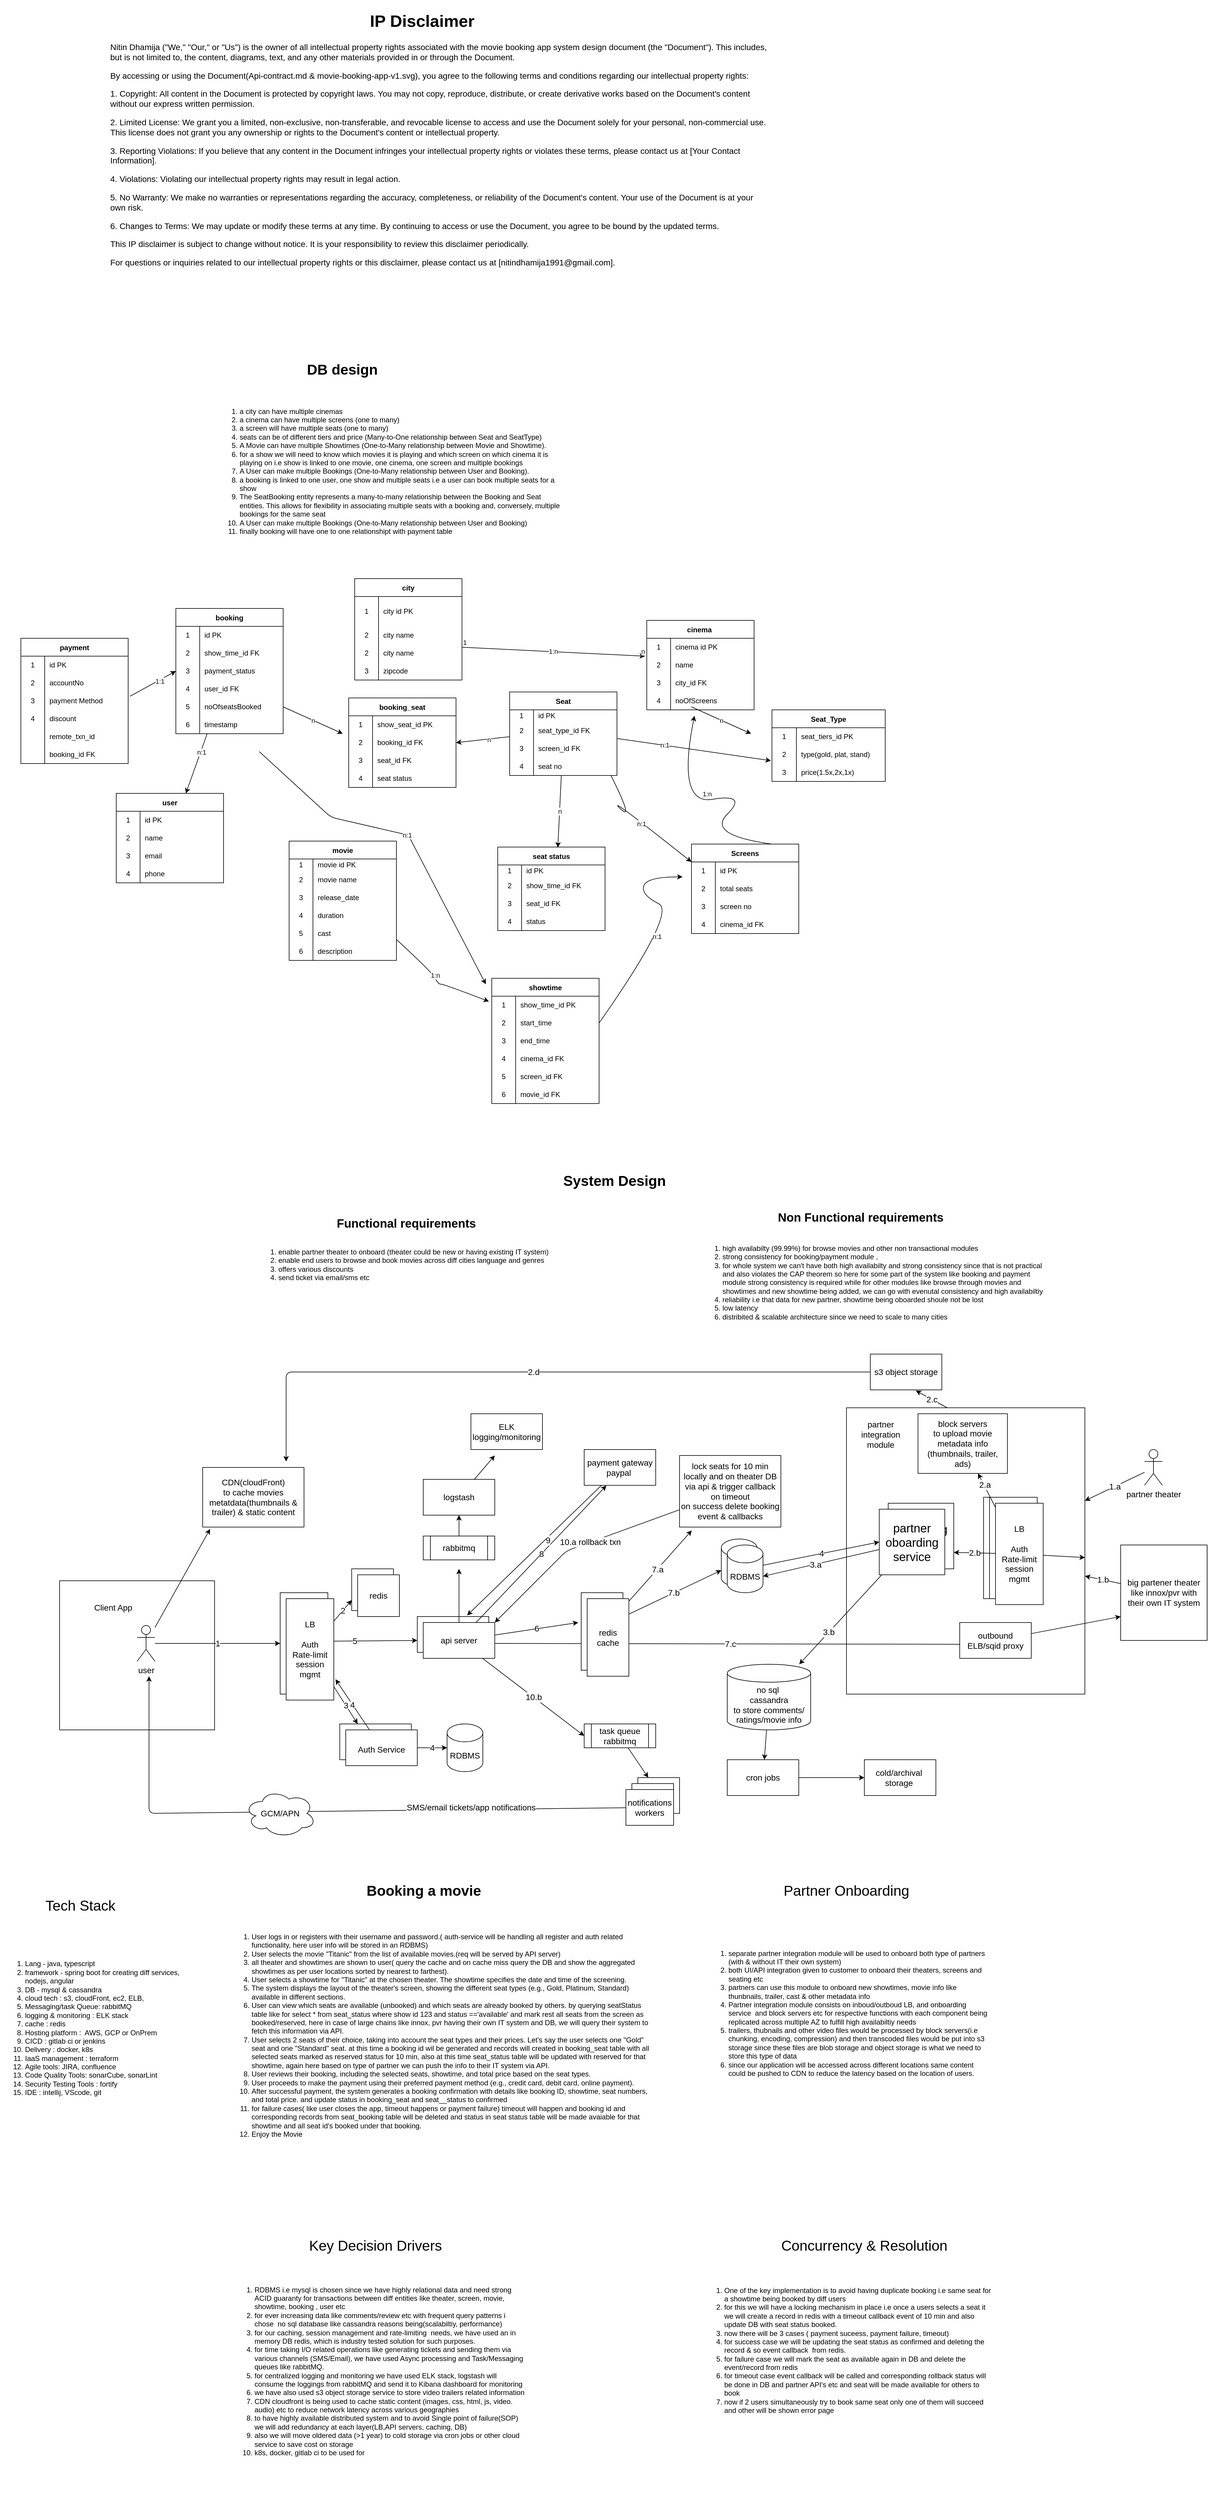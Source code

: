 <mxfile>
    <diagram id="ErTiX34Jj_A_7aAKHZI3" name="Page-1">
        <mxGraphModel dx="3481" dy="2116" grid="1" gridSize="10" guides="1" tooltips="1" connect="1" arrows="1" fold="1" page="1" pageScale="1" pageWidth="850" pageHeight="1100" math="0" shadow="0">
            <root>
                <mxCell id="0"/>
                <mxCell id="1" parent="0"/>
                <mxCell id="424" value="" style="rounded=0;whiteSpace=wrap;html=1;fontSize=14;" vertex="1" parent="1">
                    <mxGeometry x="-1060" y="2110" width="260" height="250" as="geometry"/>
                </mxCell>
                <mxCell id="378" value="" style="rounded=0;whiteSpace=wrap;html=1;fontSize=14;" vertex="1" parent="1">
                    <mxGeometry x="260" y="1820" width="400" height="480" as="geometry"/>
                </mxCell>
                <mxCell id="385" value="1.b" style="edgeStyle=none;html=1;fontSize=14;" edge="1" parent="1" source="314" target="378">
                    <mxGeometry relative="1" as="geometry"/>
                </mxCell>
                <mxCell id="314" value="big partener theater like innox/pvr with &lt;br&gt;their own IT system" style="rounded=0;whiteSpace=wrap;html=1;fontSize=14;" vertex="1" parent="1">
                    <mxGeometry x="720" y="2050" width="145" height="160" as="geometry"/>
                </mxCell>
                <mxCell id="113" value="" style="curved=1;endArrow=classic;html=1;exitX=1;exitY=0.5;exitDx=0;exitDy=0;entryX=-0.027;entryY=0.293;entryDx=0;entryDy=0;entryPerimeter=0;" parent="1" edge="1">
                    <mxGeometry width="50" height="50" relative="1" as="geometry">
                        <mxPoint x="-495" y="1035" as="sourcePoint"/>
                        <mxPoint x="-339.86" y="1138.79" as="targetPoint"/>
                        <Array as="points">
                            <mxPoint x="-435" y="1090"/>
                            <mxPoint x="-425" y="1110"/>
                            <mxPoint x="-415" y="1110"/>
                        </Array>
                    </mxGeometry>
                </mxCell>
                <mxCell id="114" value="1:n" style="edgeLabel;html=1;align=center;verticalAlign=middle;resizable=0;points=[];" parent="113" vertex="1" connectable="0">
                    <mxGeometry x="-0.09" y="3" relative="1" as="geometry">
                        <mxPoint x="-1" as="offset"/>
                    </mxGeometry>
                </mxCell>
                <mxCell id="228" value="&lt;ol style=&quot;line-height: 120%;&quot;&gt;&lt;li&gt;a city can have multiple cinemas&lt;/li&gt;&lt;li&gt;a cinema can have multiple screens (one to many)&lt;/li&gt;&lt;li&gt;a screen will have multiple seats (one to many)&lt;/li&gt;&lt;li&gt;seats can be of different tiers and price (Many-to-One relationship between Seat and SeatType)&lt;/li&gt;&lt;li&gt;A Movie can have multiple Showtimes (One-to-Many relationship between Movie and Showtime).&lt;/li&gt;&lt;li&gt;for a show we will need to know which movies it is playing and which screen on which cinema it is playing on i.e show is linked to one movie, one cinema, one screen and multiple bookings&lt;/li&gt;&lt;li&gt;A User can make multiple Bookings (One-to-Many relationship between User and Booking).&lt;br&gt;&lt;/li&gt;&lt;li&gt;a booking is linked to one user, one show and multiple seats i.e a user can book multiple seats for a show&amp;nbsp;&lt;/li&gt;&lt;li&gt;The SeatBooking entity represents a many-to-many relationship between the Booking and Seat entities. This allows for flexibility in associating multiple seats with a booking and, conversely, multiple bookings for the same seat&lt;/li&gt;&lt;li&gt;A User can make multiple Bookings (One-to-Many relationship between User and Booking)&lt;/li&gt;&lt;li&gt;finally booking will have one to one relationshipt with payment table&lt;/li&gt;&lt;/ol&gt;" style="text;strokeColor=none;fillColor=none;html=1;whiteSpace=wrap;verticalAlign=middle;overflow=hidden;align=left;" parent="1" vertex="1">
                    <mxGeometry x="-800" y="100" width="580" height="300" as="geometry"/>
                </mxCell>
                <mxCell id="229" value="&lt;h1&gt;DB design&lt;/h1&gt;&lt;p&gt;&lt;br&gt;&lt;/p&gt;" style="text;html=1;strokeColor=none;fillColor=none;spacing=5;spacingTop=-20;whiteSpace=wrap;overflow=hidden;rounded=0;" parent="1" vertex="1">
                    <mxGeometry x="-650" y="60" width="190" height="40" as="geometry"/>
                </mxCell>
                <mxCell id="266" value="n" style="edgeStyle=none;html=1;exitX=1;exitY=0.5;exitDx=0;exitDy=0;" edge="1" parent="1">
                    <mxGeometry relative="1" as="geometry">
                        <mxPoint x="100" y="690" as="targetPoint"/>
                        <mxPoint y="645" as="sourcePoint"/>
                    </mxGeometry>
                </mxCell>
                <mxCell id="287" value="&lt;div&gt;&lt;br&gt;&lt;/div&gt;&lt;ol style=&quot;line-height: 120%;&quot;&gt;&lt;li&gt;User logs in or registers with their username and password.( auth-service will be handling all register and auth related functionality, here user info will be stored in an RDBMS)&lt;/li&gt;&lt;li&gt;User selects the movie &quot;Titanic&quot; from the list of available movies.(req will be served by API server)&lt;/li&gt;&lt;li&gt;all theater and showtimes are shown to user( query the cache and on cache miss query the DB and show the aggregated showtimes as per user locations sorted by nearest to farthest).&lt;/li&gt;&lt;li&gt;User selects a showtime for &quot;Titanic&quot; at the chosen theater. The showtime specifies the date and time of the screening.&lt;/li&gt;&lt;li&gt;The system displays the layout of the theater's screen, showing the different seat types (e.g., Gold, Platinum, Standard) available in different sections.&lt;/li&gt;&lt;li&gt;User can view which seats are available (unbooked) and which seats are already booked by others. by querying seatStatus table like for select * from seat_status where show id 123 and status =='available' and mark rest all seats from the screen as booked/reserved, here in case of large chains like innox, pvr having their own IT system and DB, we will query their system to fetch this information via API.&lt;/li&gt;&lt;li&gt;User selects 2 seats of their choice, taking into account the seat types and their prices. Let's say the user selects one &quot;Gold&quot; seat and one &quot;Standard&quot; seat. at this time a booking id wil be generated and records will created in booking_seat table with all selected seats marked as reserved status for 10 min, also at this time seat_status table will be updated with reserved for that showtime, again here based on type of partner we can push the info to their IT system via API.&amp;nbsp;&lt;/li&gt;&lt;li&gt;User reviews their booking, including the selected seats, showtime, and total price based on the seat types.&lt;/li&gt;&lt;li&gt;User proceeds to make the payment using their preferred payment method (e.g., credit card, debit card, online payment).&lt;/li&gt;&lt;li&gt;After successful payment, the system generates a booking confirmation with details like booking ID, showtime, seat numbers, and total price. and update status in booking_seat and seat__status to confirmed&lt;/li&gt;&lt;li&gt;for failure cases( like user closes the app, timeout happens or payment failure) timeout will happen and booking id and corresponding records from seat_booking table will be deleted and status in seat status table will be made avaiable for that showtime and all seat id's booked under that booking.&lt;/li&gt;&lt;li&gt;Enjoy the Movie&lt;/li&gt;&lt;/ol&gt;" style="text;strokeColor=none;fillColor=none;html=1;whiteSpace=wrap;verticalAlign=middle;overflow=hidden;align=left;" vertex="1" parent="1">
                    <mxGeometry x="-780" y="2640" width="720" height="450" as="geometry"/>
                </mxCell>
                <mxCell id="288" value="&lt;h1&gt;Booking a movie&lt;/h1&gt;" style="text;html=1;strokeColor=none;fillColor=none;spacing=5;spacingTop=-20;whiteSpace=wrap;overflow=hidden;rounded=0;" vertex="1" parent="1">
                    <mxGeometry x="-550" y="2610" width="220" height="40" as="geometry"/>
                </mxCell>
                <mxCell id="289" value="&lt;h1&gt;System Design&lt;/h1&gt;" style="text;html=1;strokeColor=none;fillColor=none;spacing=5;spacingTop=-20;whiteSpace=wrap;overflow=hidden;rounded=0;" vertex="1" parent="1">
                    <mxGeometry x="-220" y="1420" width="280" height="40" as="geometry"/>
                </mxCell>
                <mxCell id="290" value="&lt;ol style=&quot;line-height: 120%;&quot;&gt;&lt;li&gt;enable partner theater to onboard (theater could be new or having existing IT system)&lt;/li&gt;&lt;li&gt;enable end users to browse and book movies across diff cities language and genres&lt;/li&gt;&lt;li&gt;offers various discounts&amp;nbsp;&lt;/li&gt;&lt;li&gt;send ticket via email/sms etc&lt;/li&gt;&lt;/ol&gt;" style="text;strokeColor=none;fillColor=none;html=1;whiteSpace=wrap;verticalAlign=middle;overflow=hidden;align=left;" vertex="1" parent="1">
                    <mxGeometry x="-735" y="1530" width="580" height="100" as="geometry"/>
                </mxCell>
                <mxCell id="291" value="&lt;ol style=&quot;line-height: 120%;&quot;&gt;&lt;li&gt;high availabilty (99.99%)&amp;nbsp;for browse movies and other non transactional modules&amp;nbsp;&lt;/li&gt;&lt;li&gt;strong consistency for booking/payment module ,&lt;/li&gt;&lt;li&gt;for whole system we can't have both high availabilty and strong consistency since that is not practical and also violates the CAP theorem so here for some part of the system like booking and payment&amp;nbsp; module strong consistency is required while for other modules like browse through movies and showtimes and new showtime being added, we can go with evenutal consistency and high availabiltiy&lt;/li&gt;&lt;li&gt;reliability i.e that data for new partner, showtime being oboarded shoule not be lost&lt;/li&gt;&lt;li&gt;low latency&amp;nbsp;&lt;/li&gt;&lt;li&gt;distribited &amp;amp; scalable architecture since we need to scale to many cities&amp;nbsp;&lt;/li&gt;&lt;/ol&gt;" style="text;strokeColor=none;fillColor=none;html=1;whiteSpace=wrap;verticalAlign=middle;overflow=hidden;align=left;" vertex="1" parent="1">
                    <mxGeometry x="10" y="1510" width="580" height="200" as="geometry"/>
                </mxCell>
                <mxCell id="292" value="&lt;h1&gt;&lt;font style=&quot;font-size: 20px;&quot;&gt;Functional requirements&lt;/font&gt;&lt;/h1&gt;" style="text;html=1;strokeColor=none;fillColor=none;spacing=5;spacingTop=-20;whiteSpace=wrap;overflow=hidden;rounded=0;" vertex="1" parent="1">
                    <mxGeometry x="-600" y="1490" width="280" height="40" as="geometry"/>
                </mxCell>
                <mxCell id="293" value="&lt;h1&gt;&lt;font style=&quot;font-size: 20px;&quot;&gt;Non Functional requirements&lt;/font&gt;&lt;/h1&gt;" style="text;html=1;strokeColor=none;fillColor=none;spacing=5;spacingTop=-20;whiteSpace=wrap;overflow=hidden;rounded=0;" vertex="1" parent="1">
                    <mxGeometry x="140" y="1480" width="350" height="40" as="geometry"/>
                </mxCell>
                <mxCell id="296" value="oboarding service" style="whiteSpace=wrap;html=1;aspect=fixed;fontSize=20;" vertex="1" parent="1">
                    <mxGeometry x="330" y="1980" width="110" height="110" as="geometry"/>
                </mxCell>
                <mxCell id="386" value="1.a" style="edgeStyle=none;html=1;fontSize=14;" edge="1" parent="1">
                    <mxGeometry relative="1" as="geometry">
                        <mxPoint x="760" y="1928.143" as="sourcePoint"/>
                        <mxPoint x="660" y="1975.762" as="targetPoint"/>
                    </mxGeometry>
                </mxCell>
                <mxCell id="298" value="partner theater" style="shape=umlActor;verticalLabelPosition=bottom;verticalAlign=top;html=1;outlineConnect=0;fontSize=14;" vertex="1" parent="1">
                    <mxGeometry x="760" y="1890" width="30" height="60" as="geometry"/>
                </mxCell>
                <mxCell id="300" value="LB" style="rounded=0;whiteSpace=wrap;html=1;fontSize=14;" vertex="1" parent="1">
                    <mxGeometry x="490" y="1970" width="80" height="170" as="geometry"/>
                </mxCell>
                <mxCell id="426" style="edgeStyle=none;html=1;entryX=1;entryY=0;entryDx=0;entryDy=52.5;entryPerimeter=0;fontSize=14;" edge="1" parent="1" source="305" target="309">
                    <mxGeometry relative="1" as="geometry"/>
                </mxCell>
                <mxCell id="430" value="3.a" style="edgeLabel;html=1;align=center;verticalAlign=middle;resizable=0;points=[];fontSize=14;" vertex="1" connectable="0" parent="426">
                    <mxGeometry x="0.104" relative="1" as="geometry">
                        <mxPoint as="offset"/>
                    </mxGeometry>
                </mxCell>
                <mxCell id="431" style="edgeStyle=none;html=1;fontSize=14;" edge="1" parent="1" source="305" target="398">
                    <mxGeometry relative="1" as="geometry">
                        <mxPoint x="180" y="2190" as="targetPoint"/>
                    </mxGeometry>
                </mxCell>
                <mxCell id="432" value="3.b" style="edgeLabel;html=1;align=center;verticalAlign=middle;resizable=0;points=[];fontSize=14;" vertex="1" connectable="0" parent="431">
                    <mxGeometry x="0.283" y="-1" relative="1" as="geometry">
                        <mxPoint as="offset"/>
                    </mxGeometry>
                </mxCell>
                <mxCell id="305" value="partner oboarding service" style="whiteSpace=wrap;html=1;aspect=fixed;fontSize=20;" vertex="1" parent="1">
                    <mxGeometry x="315" y="1990" width="110" height="110" as="geometry"/>
                </mxCell>
                <mxCell id="307" value="" style="shape=cylinder3;whiteSpace=wrap;html=1;boundedLbl=1;backgroundOutline=1;size=15;fontSize=14;" vertex="1" parent="1">
                    <mxGeometry x="50" y="2040" width="60" height="80" as="geometry"/>
                </mxCell>
                <mxCell id="369" value="4" style="edgeStyle=none;html=1;entryX=0;entryY=0.5;entryDx=0;entryDy=0;fontSize=14;" edge="1" parent="1" source="309" target="305">
                    <mxGeometry relative="1" as="geometry">
                        <mxPoint x="388.1" y="2045.28" as="targetPoint"/>
                    </mxGeometry>
                </mxCell>
                <mxCell id="309" value="RDBMS" style="shape=cylinder3;whiteSpace=wrap;html=1;boundedLbl=1;backgroundOutline=1;size=15;fontSize=14;" vertex="1" parent="1">
                    <mxGeometry x="60" y="2050" width="60" height="80" as="geometry"/>
                </mxCell>
                <mxCell id="317" value="" style="rounded=0;whiteSpace=wrap;html=1;fontSize=14;" vertex="1" parent="1">
                    <mxGeometry x="-460" y="2170" width="120" height="60" as="geometry"/>
                </mxCell>
                <mxCell id="334" value="6" style="edgeStyle=none;html=1;fontSize=14;" edge="1" parent="1" source="318">
                    <mxGeometry relative="1" as="geometry">
                        <mxPoint x="-190" y="2180" as="targetPoint"/>
                    </mxGeometry>
                </mxCell>
                <mxCell id="335" value="7.c" style="edgeStyle=none;html=1;fontSize=14;entryX=0.5;entryY=0.826;entryDx=0;entryDy=0;entryPerimeter=0;" edge="1" parent="1" target="378">
                    <mxGeometry relative="1" as="geometry">
                        <mxPoint x="140" y="2240" as="targetPoint"/>
                        <mxPoint x="-330" y="2215" as="sourcePoint"/>
                    </mxGeometry>
                </mxCell>
                <mxCell id="344" value="10.b" style="edgeStyle=none;html=1;fontSize=14;entryX=0;entryY=0.5;entryDx=0;entryDy=0;" edge="1" parent="1" source="318" target="343">
                    <mxGeometry relative="1" as="geometry">
                        <mxPoint x="-190" y="2290" as="targetPoint"/>
                    </mxGeometry>
                </mxCell>
                <mxCell id="365" value="8" style="edgeStyle=none;html=1;entryX=0.31;entryY=1.007;entryDx=0;entryDy=0;entryPerimeter=0;fontSize=14;" edge="1" parent="1" source="318" target="364">
                    <mxGeometry relative="1" as="geometry"/>
                </mxCell>
                <mxCell id="408" style="edgeStyle=none;html=1;entryX=0.5;entryY=1;entryDx=0;entryDy=0;fontSize=14;" edge="1" parent="1" source="318">
                    <mxGeometry relative="1" as="geometry">
                        <mxPoint x="-390" y="2090" as="targetPoint"/>
                    </mxGeometry>
                </mxCell>
                <mxCell id="318" value="api server" style="rounded=0;whiteSpace=wrap;html=1;fontSize=14;" vertex="1" parent="1">
                    <mxGeometry x="-450" y="2180" width="120" height="60" as="geometry"/>
                </mxCell>
                <mxCell id="320" value="LB" style="rounded=0;whiteSpace=wrap;html=1;fontSize=14;" vertex="1" parent="1">
                    <mxGeometry x="-690" y="2130" width="80" height="170" as="geometry"/>
                </mxCell>
                <mxCell id="326" value="5" style="edgeStyle=none;html=1;entryX=0;entryY=0.667;entryDx=0;entryDy=0;fontSize=14;entryPerimeter=0;" edge="1" parent="1" target="317">
                    <mxGeometry relative="1" as="geometry">
                        <mxPoint x="-670" y="2211.8" as="sourcePoint"/>
                        <mxPoint x="-460" y="2216" as="targetPoint"/>
                    </mxGeometry>
                </mxCell>
                <mxCell id="436" value="3" style="edgeStyle=none;html=1;entryX=0.25;entryY=0;entryDx=0;entryDy=0;fontSize=14;" edge="1" parent="1" source="321" target="434">
                    <mxGeometry relative="1" as="geometry"/>
                </mxCell>
                <mxCell id="439" value="2" style="edgeStyle=none;html=1;entryX=0;entryY=0.75;entryDx=0;entryDy=0;fontSize=14;" edge="1" parent="1" source="321" target="438">
                    <mxGeometry relative="1" as="geometry"/>
                </mxCell>
                <mxCell id="321" value="LB&lt;br&gt;&lt;br&gt;Auth&lt;br&gt;Rate-limit&lt;br&gt;session mgmt" style="rounded=0;whiteSpace=wrap;html=1;fontSize=14;" vertex="1" parent="1">
                    <mxGeometry x="-680" y="2140" width="80" height="170" as="geometry"/>
                </mxCell>
                <mxCell id="323" value="1" style="edgeStyle=none;html=1;entryX=0;entryY=0.5;entryDx=0;entryDy=0;fontSize=14;" edge="1" parent="1" source="322" target="320">
                    <mxGeometry relative="1" as="geometry"/>
                </mxCell>
                <mxCell id="366" style="edgeStyle=none;html=1;entryX=0.073;entryY=1.032;entryDx=0;entryDy=0;entryPerimeter=0;fontSize=14;" edge="1" parent="1" source="322" target="325">
                    <mxGeometry relative="1" as="geometry"/>
                </mxCell>
                <mxCell id="322" value="user" style="shape=umlActor;verticalLabelPosition=bottom;verticalAlign=top;html=1;outlineConnect=0;fontSize=14;" vertex="1" parent="1">
                    <mxGeometry x="-930" y="2185" width="30" height="60" as="geometry"/>
                </mxCell>
                <mxCell id="325" value="CDN(cloudFront)&lt;br&gt;to cache movies metatdata(thumbnails &amp;amp; trailer) &amp;amp; static content" style="rounded=0;whiteSpace=wrap;html=1;fontSize=14;" vertex="1" parent="1">
                    <mxGeometry x="-820" y="1920" width="170" height="100" as="geometry"/>
                </mxCell>
                <mxCell id="375" value="2.d" style="edgeStyle=none;html=1;fontSize=14;" edge="1" parent="1" source="330">
                    <mxGeometry relative="1" as="geometry">
                        <mxPoint x="-680" y="1910" as="targetPoint"/>
                        <Array as="points">
                            <mxPoint x="-680" y="1760"/>
                        </Array>
                    </mxGeometry>
                </mxCell>
                <mxCell id="330" value="s3 object storage" style="rounded=0;whiteSpace=wrap;html=1;fontSize=14;" vertex="1" parent="1">
                    <mxGeometry x="300" y="1730" width="120" height="60" as="geometry"/>
                </mxCell>
                <mxCell id="341" value="7.b" style="edgeStyle=none;html=1;fontSize=14;exitX=1.063;exitY=0.297;exitDx=0;exitDy=0;exitPerimeter=0;entryX=0;entryY=0;entryDx=0;entryDy=52.5;entryPerimeter=0;" edge="1" parent="1" source="377" target="307">
                    <mxGeometry relative="1" as="geometry">
                        <mxPoint x="180" y="2080" as="targetPoint"/>
                    </mxGeometry>
                </mxCell>
                <mxCell id="353" style="edgeStyle=none;html=1;entryX=0.25;entryY=0;entryDx=0;entryDy=0;fontSize=14;" edge="1" parent="1" source="343" target="349">
                    <mxGeometry relative="1" as="geometry"/>
                </mxCell>
                <mxCell id="343" value="task queue&lt;br&gt;rabbitmq" style="shape=process;whiteSpace=wrap;html=1;backgroundOutline=1;fontSize=14;" vertex="1" parent="1">
                    <mxGeometry x="-180" y="2350" width="120" height="40" as="geometry"/>
                </mxCell>
                <mxCell id="349" value="" style="rounded=0;whiteSpace=wrap;html=1;fontSize=14;" vertex="1" parent="1">
                    <mxGeometry x="-90" y="2440" width="70" height="60" as="geometry"/>
                </mxCell>
                <mxCell id="351" value="" style="rounded=0;whiteSpace=wrap;html=1;fontSize=14;" vertex="1" parent="1">
                    <mxGeometry x="-100" y="2450" width="70" height="60" as="geometry"/>
                </mxCell>
                <mxCell id="354" style="edgeStyle=none;html=1;fontSize=14;" edge="1" parent="1" source="352">
                    <mxGeometry relative="1" as="geometry">
                        <mxPoint x="-910" y="2270" as="targetPoint"/>
                        <Array as="points">
                            <mxPoint x="-910" y="2500"/>
                        </Array>
                    </mxGeometry>
                </mxCell>
                <mxCell id="355" value="SMS/email tickets/app notifications" style="edgeLabel;html=1;align=center;verticalAlign=middle;resizable=0;points=[];fontSize=14;" vertex="1" connectable="0" parent="354">
                    <mxGeometry x="-0.102" y="3" relative="1" as="geometry">
                        <mxPoint x="202" y="-9" as="offset"/>
                    </mxGeometry>
                </mxCell>
                <mxCell id="352" value="notifications&lt;br&gt;workers" style="rounded=0;whiteSpace=wrap;html=1;fontSize=14;" vertex="1" parent="1">
                    <mxGeometry x="-110" y="2460" width="80" height="60" as="geometry"/>
                </mxCell>
                <mxCell id="356" value="GCM/APN" style="ellipse;shape=cloud;whiteSpace=wrap;html=1;fontSize=14;" vertex="1" parent="1">
                    <mxGeometry x="-750" y="2460" width="120" height="80" as="geometry"/>
                </mxCell>
                <mxCell id="450" style="edgeStyle=none;html=1;entryX=0.697;entryY=-0.033;entryDx=0;entryDy=0;entryPerimeter=0;fontSize=14;" edge="1" parent="1" source="364" target="317">
                    <mxGeometry relative="1" as="geometry"/>
                </mxCell>
                <mxCell id="451" value="9" style="edgeLabel;html=1;align=center;verticalAlign=middle;resizable=0;points=[];fontSize=14;" vertex="1" connectable="0" parent="450">
                    <mxGeometry x="-0.178" y="3" relative="1" as="geometry">
                        <mxPoint as="offset"/>
                    </mxGeometry>
                </mxCell>
                <mxCell id="364" value="payment gateway&lt;br&gt;paypal&amp;nbsp;" style="rounded=0;whiteSpace=wrap;html=1;fontSize=14;" vertex="1" parent="1">
                    <mxGeometry x="-180" y="1890" width="120" height="60" as="geometry"/>
                </mxCell>
                <mxCell id="374" value="2.c" style="edgeStyle=none;html=1;entryX=0.637;entryY=1.02;entryDx=0;entryDy=0;entryPerimeter=0;fontSize=14;exitX=0.422;exitY=0;exitDx=0;exitDy=0;exitPerimeter=0;" edge="1" parent="1" source="378" target="330">
                    <mxGeometry relative="1" as="geometry">
                        <mxPoint x="560.425" y="1840" as="sourcePoint"/>
                    </mxGeometry>
                </mxCell>
                <mxCell id="413" value="7.a" style="edgeStyle=none;html=1;entryX=0.12;entryY=1.047;entryDx=0;entryDy=0;entryPerimeter=0;fontSize=14;" edge="1" parent="1" source="377" target="412">
                    <mxGeometry relative="1" as="geometry"/>
                </mxCell>
                <mxCell id="377" value="redis cache" style="rounded=0;whiteSpace=wrap;html=1;fontSize=14;" vertex="1" parent="1">
                    <mxGeometry x="-185" y="2130" width="70" height="130" as="geometry"/>
                </mxCell>
                <mxCell id="390" style="edgeStyle=none;html=1;entryX=0;entryY=0.75;entryDx=0;entryDy=0;fontSize=14;" edge="1" parent="1" source="379" target="314">
                    <mxGeometry relative="1" as="geometry"/>
                </mxCell>
                <mxCell id="379" value="outbound ELB/sqid proxy" style="rounded=0;whiteSpace=wrap;html=1;fontSize=14;" vertex="1" parent="1">
                    <mxGeometry x="450" y="2180" width="120" height="60" as="geometry"/>
                </mxCell>
                <mxCell id="382" value="block servers&lt;br&gt;to upload movie metadata info (thumbnails, trailer, ads)" style="rounded=0;whiteSpace=wrap;html=1;fontSize=14;" vertex="1" parent="1">
                    <mxGeometry x="380" y="1830" width="150" height="100" as="geometry"/>
                </mxCell>
                <mxCell id="387" value="LB&lt;br&gt;&lt;br&gt;Auth&lt;br&gt;Rate-limit&lt;br&gt;session mgmt" style="rounded=0;whiteSpace=wrap;html=1;fontSize=14;" vertex="1" parent="1">
                    <mxGeometry x="500" y="1970" width="80" height="170" as="geometry"/>
                </mxCell>
                <mxCell id="391" style="edgeStyle=none;html=1;fontSize=14;" edge="1" parent="1" source="388" target="378">
                    <mxGeometry relative="1" as="geometry"/>
                </mxCell>
                <mxCell id="396" value="2.b" style="edgeStyle=none;html=1;entryX=1;entryY=0.75;entryDx=0;entryDy=0;fontSize=14;" edge="1" parent="1" source="388" target="296">
                    <mxGeometry relative="1" as="geometry"/>
                </mxCell>
                <mxCell id="428" style="edgeStyle=none;html=1;fontSize=14;" edge="1" parent="1" source="388" target="382">
                    <mxGeometry relative="1" as="geometry"/>
                </mxCell>
                <mxCell id="429" value="2.a" style="edgeLabel;html=1;align=center;verticalAlign=middle;resizable=0;points=[];fontSize=14;" vertex="1" connectable="0" parent="428">
                    <mxGeometry x="0.357" y="-2" relative="1" as="geometry">
                        <mxPoint y="1" as="offset"/>
                    </mxGeometry>
                </mxCell>
                <mxCell id="388" value="LB&lt;br&gt;&lt;br&gt;Auth&lt;br&gt;Rate-limit&lt;br&gt;session mgmt" style="rounded=0;whiteSpace=wrap;html=1;fontSize=14;" vertex="1" parent="1">
                    <mxGeometry x="510" y="1980" width="80" height="170" as="geometry"/>
                </mxCell>
                <mxCell id="399" style="edgeStyle=none;html=1;fontSize=14;" edge="1" parent="1" source="398" target="400">
                    <mxGeometry relative="1" as="geometry">
                        <mxPoint x="115" y="2370" as="targetPoint"/>
                    </mxGeometry>
                </mxCell>
                <mxCell id="398" value="no sql&amp;nbsp;&lt;br&gt;cassandra&lt;br&gt;to store comments/&lt;br&gt;ratings/movie info" style="shape=cylinder3;whiteSpace=wrap;html=1;boundedLbl=1;backgroundOutline=1;size=15;fontSize=14;" vertex="1" parent="1">
                    <mxGeometry x="60" y="2250" width="140" height="110" as="geometry"/>
                </mxCell>
                <mxCell id="402" style="edgeStyle=none;html=1;entryX=0;entryY=0.5;entryDx=0;entryDy=0;fontSize=14;" edge="1" parent="1" source="400" target="401">
                    <mxGeometry relative="1" as="geometry"/>
                </mxCell>
                <mxCell id="400" value="cron jobs" style="rounded=0;whiteSpace=wrap;html=1;fontSize=14;" vertex="1" parent="1">
                    <mxGeometry x="60" y="2410" width="120" height="60" as="geometry"/>
                </mxCell>
                <mxCell id="401" value="cold/archival&amp;nbsp; storage&amp;nbsp;" style="rounded=0;whiteSpace=wrap;html=1;fontSize=14;" vertex="1" parent="1">
                    <mxGeometry x="290" y="2410" width="120" height="60" as="geometry"/>
                </mxCell>
                <mxCell id="406" style="edgeStyle=none;html=1;fontSize=14;" edge="1" parent="1" source="403">
                    <mxGeometry relative="1" as="geometry">
                        <mxPoint x="-400" y="1950" as="targetPoint"/>
                    </mxGeometry>
                </mxCell>
                <mxCell id="411" style="edgeStyle=none;html=1;fontSize=14;" edge="1" parent="1" source="403">
                    <mxGeometry relative="1" as="geometry">
                        <mxPoint x="-330" y="1900" as="targetPoint"/>
                    </mxGeometry>
                </mxCell>
                <mxCell id="403" value="logstash" style="rounded=0;whiteSpace=wrap;html=1;fontSize=14;" vertex="1" parent="1">
                    <mxGeometry x="-450" y="1940" width="120" height="60" as="geometry"/>
                </mxCell>
                <mxCell id="405" value="ELK&lt;br&gt;logging/monitoring" style="rounded=0;whiteSpace=wrap;html=1;fontSize=14;" vertex="1" parent="1">
                    <mxGeometry x="-370" y="1830" width="120" height="60" as="geometry"/>
                </mxCell>
                <mxCell id="410" style="edgeStyle=none;html=1;entryX=0.5;entryY=1;entryDx=0;entryDy=0;fontSize=14;" edge="1" parent="1" source="409" target="403">
                    <mxGeometry relative="1" as="geometry"/>
                </mxCell>
                <mxCell id="409" value="rabbitmq" style="shape=process;whiteSpace=wrap;html=1;backgroundOutline=1;fontSize=14;" vertex="1" parent="1">
                    <mxGeometry x="-450" y="2035" width="120" height="40" as="geometry"/>
                </mxCell>
                <mxCell id="414" style="edgeStyle=none;html=1;entryX=1;entryY=0;entryDx=0;entryDy=0;fontSize=14;" edge="1" parent="1" source="412" target="318">
                    <mxGeometry relative="1" as="geometry">
                        <Array as="points">
                            <mxPoint x="-210" y="2060"/>
                        </Array>
                    </mxGeometry>
                </mxCell>
                <mxCell id="415" value="10.a rollback txn" style="edgeLabel;html=1;align=center;verticalAlign=middle;resizable=0;points=[];fontSize=14;" vertex="1" connectable="0" parent="414">
                    <mxGeometry x="-0.14" y="-1" relative="1" as="geometry">
                        <mxPoint as="offset"/>
                    </mxGeometry>
                </mxCell>
                <mxCell id="412" value="lock seats for 10 min locally and on theater DB via api &amp;amp; trigger callback on timeout&lt;br&gt;on success delete booking event &amp;amp; callbacks" style="rounded=0;whiteSpace=wrap;html=1;fontSize=14;" vertex="1" parent="1">
                    <mxGeometry x="-20" y="1900" width="170" height="120" as="geometry"/>
                </mxCell>
                <mxCell id="419" value="&lt;ol style=&quot;line-height: 120%;&quot;&gt;&lt;li&gt;Lang - java, typescript&lt;/li&gt;&lt;li&gt;framework - spring boot for creating diff services, nodejs, angular&lt;/li&gt;&lt;li&gt;DB - mysql &amp;amp; cassandra&lt;/li&gt;&lt;li&gt;cloud tech : s3, cloudFront, ec2, ELB,&lt;/li&gt;&lt;li&gt;Messaging/task Queue: rabbitMQ&lt;/li&gt;&lt;li&gt;logging &amp;amp; monitoring : ELK stack&lt;/li&gt;&lt;li&gt;cache : redis&lt;/li&gt;&lt;li&gt;Hosting platform :&amp;nbsp; AWS, GCP or OnPrem&lt;/li&gt;&lt;li&gt;CICD : gitlab ci or jenkins&lt;/li&gt;&lt;li&gt;Delivery : docker, k8s&lt;/li&gt;&lt;li&gt;IaaS management : terraform&lt;/li&gt;&lt;li&gt;Agile tools: JIRA, confluence&lt;/li&gt;&lt;li&gt;Code Quality Tools: sonarCube, sonarLint&lt;/li&gt;&lt;li&gt;Security Testing Tools : fortify&lt;/li&gt;&lt;li&gt;IDE : intellij, VScode, git&lt;/li&gt;&lt;/ol&gt;" style="text;strokeColor=none;fillColor=none;html=1;whiteSpace=wrap;verticalAlign=middle;overflow=hidden;align=left;" vertex="1" parent="1">
                    <mxGeometry x="-1160" y="2680" width="310" height="360" as="geometry"/>
                </mxCell>
                <mxCell id="420" value="&lt;font style=&quot;font-size: 24px;&quot;&gt;Tech Stack&lt;/font&gt;" style="text;html=1;strokeColor=none;fillColor=none;align=center;verticalAlign=middle;whiteSpace=wrap;rounded=0;fontSize=14;" vertex="1" parent="1">
                    <mxGeometry x="-1090" y="2640" width="130" height="30" as="geometry"/>
                </mxCell>
                <mxCell id="421" value="&lt;ol style=&quot;line-height: 120%;&quot;&gt;&lt;li&gt;separate partner integration module will be used to onboard both type of partners (with &amp;amp; without IT their own system)&lt;/li&gt;&lt;li&gt;both UI/API integration given to customer to onboard their theaters, screens and seating etc&amp;nbsp;&lt;/li&gt;&lt;li&gt;partners can use this module to onboard new showtimes, movie info like thunbnails, trailer, cast &amp;amp; other metadata info&lt;/li&gt;&lt;li&gt;Partner integration module consists on inboud/outboud LB, and onboarding service&amp;nbsp; and block servers etc for respective functions with each component being replicated across multiple AZ to fulfill high availabiltiy needs&lt;/li&gt;&lt;li&gt;trailers, thubnails and other video files would be processed by block servers(i.e chunking, encoding, compression) and then transcoded files would be put into s3 storage since these files are blob storage and object storage is what we need to store this type of data&lt;/li&gt;&lt;li&gt;since our application will be accessed across different locations same content could be pushed to CDN to reduce the latency based on the location of users.&lt;/li&gt;&lt;/ol&gt;" style="text;strokeColor=none;fillColor=none;html=1;whiteSpace=wrap;verticalAlign=middle;overflow=hidden;align=left;" vertex="1" parent="1">
                    <mxGeometry x="20" y="2690" width="480" height="290" as="geometry"/>
                </mxCell>
                <mxCell id="422" value="&lt;font style=&quot;font-size: 24px;&quot;&gt;Partner Onboarding&lt;/font&gt;" style="text;html=1;strokeColor=none;fillColor=none;align=center;verticalAlign=middle;whiteSpace=wrap;rounded=0;fontSize=14;" vertex="1" parent="1">
                    <mxGeometry x="150" y="2615" width="220" height="30" as="geometry"/>
                </mxCell>
                <mxCell id="425" value="Client App" style="text;html=1;strokeColor=none;fillColor=none;align=center;verticalAlign=middle;whiteSpace=wrap;rounded=0;fontSize=14;" vertex="1" parent="1">
                    <mxGeometry x="-1020" y="2140" width="100" height="30" as="geometry"/>
                </mxCell>
                <mxCell id="433" value="partner integration module" style="text;html=1;strokeColor=none;fillColor=none;align=center;verticalAlign=middle;whiteSpace=wrap;rounded=0;fontSize=14;" vertex="1" parent="1">
                    <mxGeometry x="275" y="1850" width="85" height="30" as="geometry"/>
                </mxCell>
                <mxCell id="434" value="" style="rounded=0;whiteSpace=wrap;html=1;fontSize=24;" vertex="1" parent="1">
                    <mxGeometry x="-590" y="2350" width="120" height="60" as="geometry"/>
                </mxCell>
                <mxCell id="441" value="4" style="edgeStyle=none;html=1;entryX=1.035;entryY=0.795;entryDx=0;entryDy=0;entryPerimeter=0;fontSize=14;" edge="1" parent="1" source="435" target="321">
                    <mxGeometry relative="1" as="geometry"/>
                </mxCell>
                <mxCell id="445" value="4" style="edgeStyle=none;html=1;entryX=0;entryY=0.5;entryDx=0;entryDy=0;entryPerimeter=0;fontSize=14;" edge="1" parent="1" source="435" target="443">
                    <mxGeometry relative="1" as="geometry"/>
                </mxCell>
                <mxCell id="435" value="&lt;font style=&quot;font-size: 14px;&quot;&gt;Auth Service&lt;/font&gt;" style="rounded=0;whiteSpace=wrap;html=1;fontSize=24;" vertex="1" parent="1">
                    <mxGeometry x="-580" y="2360" width="120" height="60" as="geometry"/>
                </mxCell>
                <mxCell id="437" value="redis cache" style="rounded=0;whiteSpace=wrap;html=1;fontSize=14;" vertex="1" parent="1">
                    <mxGeometry x="-175" y="2140" width="70" height="130" as="geometry"/>
                </mxCell>
                <mxCell id="438" value="redis cache" style="rounded=0;whiteSpace=wrap;html=1;fontSize=14;" vertex="1" parent="1">
                    <mxGeometry x="-570" y="2090" width="70" height="70" as="geometry"/>
                </mxCell>
                <mxCell id="440" value="redis" style="rounded=0;whiteSpace=wrap;html=1;fontSize=14;" vertex="1" parent="1">
                    <mxGeometry x="-560" y="2100" width="70" height="70" as="geometry"/>
                </mxCell>
                <mxCell id="443" value="RDBMS" style="shape=cylinder3;whiteSpace=wrap;html=1;boundedLbl=1;backgroundOutline=1;size=15;fontSize=14;" vertex="1" parent="1">
                    <mxGeometry x="-410" y="2350" width="60" height="80" as="geometry"/>
                </mxCell>
                <mxCell id="446" value="&lt;ol style=&quot;line-height: 120%;&quot;&gt;&lt;li&gt;RDBMS i.e mysql is chosen since we have highly relational data and need strong ACID guaranty for transactions between diff entities like theater, screen, movie, showtime, booking , user etc&lt;/li&gt;&lt;li&gt;for ever increasing data like comments/review etc with frequent query patterns i chose&amp;nbsp; no sql database like cassandra reasons being(scalabiltiy, performance)&lt;/li&gt;&lt;li&gt;for our caching, session management and rate-limiting&amp;nbsp; needs, we have used an in memory DB redis, which is industry tested solution for such purposes.&lt;/li&gt;&lt;li&gt;for time taking I/O related operations like generating tickets and sending them via various channels (SMS/Email), we have used Async processing and Task/Messaging queues like rabbitMQ.&amp;nbsp;&lt;/li&gt;&lt;li&gt;for centralized logging and monitoring we have used ELK stack, logstash will consume the loggings from rabbitMQ and send it to Kibana dashboard for monitoring&lt;/li&gt;&lt;li&gt;we have also used s3 object storage service to store video trailers related information&lt;/li&gt;&lt;li&gt;CDN cloudfront is being used to cache static content (images, css, html, js, video. audio) etc to reduce network latency across various geographies&lt;/li&gt;&lt;li&gt;to have highly available distributed system and to avoid Single point of failure(SOP) we will add redundancy at each layer(LB,API servers, caching, DB)&lt;/li&gt;&lt;li&gt;also we will move oldered data (&amp;gt;1 year) to cold storage via cron jobs or other cloud service to save cost on storage&lt;/li&gt;&lt;li&gt;k8s, docker, gitlab ci to be used for&amp;nbsp;&lt;/li&gt;&lt;/ol&gt;" style="text;strokeColor=none;fillColor=none;html=1;whiteSpace=wrap;verticalAlign=middle;overflow=hidden;align=left;" vertex="1" parent="1">
                    <mxGeometry x="-775" y="3220" width="495" height="430" as="geometry"/>
                </mxCell>
                <mxCell id="447" value="&lt;font style=&quot;font-size: 24px;&quot;&gt;Key Decision Drivers&lt;/font&gt;" style="text;html=1;strokeColor=none;fillColor=none;align=center;verticalAlign=middle;whiteSpace=wrap;rounded=0;fontSize=14;" vertex="1" parent="1">
                    <mxGeometry x="-655" y="3210" width="250" height="30" as="geometry"/>
                </mxCell>
                <mxCell id="448" value="&lt;ol style=&quot;line-height: 120%;&quot;&gt;&lt;li&gt;One of the key implementation is to avoid having duplicate booking i.e same seat for a showtime being booked by diff users&lt;/li&gt;&lt;li&gt;for this we will have a locking mechanism in place i.e once a users selects a seat it we will create a record in redis with a timeout callback event of 10 min and also update DB with seat status booked.&lt;/li&gt;&lt;li&gt;now there will be 3 cases ( payment suceess, payment failure, timeout)&lt;/li&gt;&lt;li&gt;for success case we will be updating the seat status as confirmed and deleting the record &amp;amp; so event callback&amp;nbsp; from redis.&lt;/li&gt;&lt;li&gt;for failure case we will mark the seat as available again in DB and delete the event/record from redis&lt;/li&gt;&lt;li&gt;for timeout case event callback will be called and corresponding rollback status will be done in DB and partner API's etc and seat will be made available for others to book&lt;/li&gt;&lt;li&gt;now if 2 users simultaneously try to book same seat only one of them will succeed and other will be shown error page&lt;/li&gt;&lt;/ol&gt;" style="text;strokeColor=none;fillColor=none;html=1;whiteSpace=wrap;verticalAlign=middle;overflow=hidden;align=left;" vertex="1" parent="1">
                    <mxGeometry x="12.5" y="3230" width="495" height="340" as="geometry"/>
                </mxCell>
                <mxCell id="449" value="&lt;span style=&quot;font-size: 24px;&quot;&gt;Concurrency &amp;amp; Resolution&lt;/span&gt;" style="text;html=1;strokeColor=none;fillColor=none;align=center;verticalAlign=middle;whiteSpace=wrap;rounded=0;fontSize=14;" vertex="1" parent="1">
                    <mxGeometry x="120" y="3210" width="340" height="30" as="geometry"/>
                </mxCell>
                <mxCell id="912" value="Seat" style="shape=table;startSize=30;container=1;collapsible=0;childLayout=tableLayout;fixedRows=1;rowLines=0;fontStyle=1;" vertex="1" parent="1">
                    <mxGeometry x="-305" y="620" width="180" height="140" as="geometry"/>
                </mxCell>
                <mxCell id="913" value="" style="shape=tableRow;horizontal=0;startSize=0;swimlaneHead=0;swimlaneBody=0;top=0;left=0;bottom=0;right=0;collapsible=0;dropTarget=0;fillColor=none;points=[[0,0.5],[1,0.5]];portConstraint=eastwest;" vertex="1" parent="912">
                    <mxGeometry y="30" width="180" height="20" as="geometry"/>
                </mxCell>
                <mxCell id="914" value="1" style="shape=partialRectangle;html=1;whiteSpace=wrap;connectable=0;fillColor=none;top=0;left=0;bottom=0;right=0;overflow=hidden;pointerEvents=1;" vertex="1" parent="913">
                    <mxGeometry width="40" height="20" as="geometry">
                        <mxRectangle width="40" height="20" as="alternateBounds"/>
                    </mxGeometry>
                </mxCell>
                <mxCell id="915" value="id PK" style="shape=partialRectangle;html=1;whiteSpace=wrap;connectable=0;fillColor=none;top=0;left=0;bottom=0;right=0;align=left;spacingLeft=6;overflow=hidden;" vertex="1" parent="913">
                    <mxGeometry x="40" width="140" height="20" as="geometry">
                        <mxRectangle width="140" height="20" as="alternateBounds"/>
                    </mxGeometry>
                </mxCell>
                <mxCell id="916" value="" style="shape=tableRow;horizontal=0;startSize=0;swimlaneHead=0;swimlaneBody=0;top=0;left=0;bottom=0;right=0;collapsible=0;dropTarget=0;fillColor=none;points=[[0,0.5],[1,0.5]];portConstraint=eastwest;" vertex="1" parent="912">
                    <mxGeometry y="50" width="180" height="30" as="geometry"/>
                </mxCell>
                <mxCell id="917" value="2" style="shape=partialRectangle;html=1;whiteSpace=wrap;connectable=0;fillColor=none;top=0;left=0;bottom=0;right=0;overflow=hidden;" vertex="1" parent="916">
                    <mxGeometry width="40" height="30" as="geometry">
                        <mxRectangle width="40" height="30" as="alternateBounds"/>
                    </mxGeometry>
                </mxCell>
                <mxCell id="918" value="seat_type_id FK" style="shape=partialRectangle;html=1;whiteSpace=wrap;connectable=0;fillColor=none;top=0;left=0;bottom=0;right=0;align=left;spacingLeft=6;overflow=hidden;" vertex="1" parent="916">
                    <mxGeometry x="40" width="140" height="30" as="geometry">
                        <mxRectangle width="140" height="30" as="alternateBounds"/>
                    </mxGeometry>
                </mxCell>
                <mxCell id="919" style="shape=tableRow;horizontal=0;startSize=0;swimlaneHead=0;swimlaneBody=0;top=0;left=0;bottom=0;right=0;collapsible=0;dropTarget=0;fillColor=none;points=[[0,0.5],[1,0.5]];portConstraint=eastwest;" vertex="1" parent="912">
                    <mxGeometry y="80" width="180" height="30" as="geometry"/>
                </mxCell>
                <mxCell id="920" value="3" style="shape=partialRectangle;html=1;whiteSpace=wrap;connectable=0;fillColor=none;top=0;left=0;bottom=0;right=0;overflow=hidden;" vertex="1" parent="919">
                    <mxGeometry width="40" height="30" as="geometry">
                        <mxRectangle width="40" height="30" as="alternateBounds"/>
                    </mxGeometry>
                </mxCell>
                <mxCell id="921" value="screen_id FK" style="shape=partialRectangle;html=1;whiteSpace=wrap;connectable=0;fillColor=none;top=0;left=0;bottom=0;right=0;align=left;spacingLeft=6;overflow=hidden;" vertex="1" parent="919">
                    <mxGeometry x="40" width="140" height="30" as="geometry">
                        <mxRectangle width="140" height="30" as="alternateBounds"/>
                    </mxGeometry>
                </mxCell>
                <mxCell id="922" style="shape=tableRow;horizontal=0;startSize=0;swimlaneHead=0;swimlaneBody=0;top=0;left=0;bottom=0;right=0;collapsible=0;dropTarget=0;fillColor=none;points=[[0,0.5],[1,0.5]];portConstraint=eastwest;" vertex="1" parent="912">
                    <mxGeometry y="110" width="180" height="30" as="geometry"/>
                </mxCell>
                <mxCell id="923" value="4" style="shape=partialRectangle;html=1;whiteSpace=wrap;connectable=0;fillColor=none;top=0;left=0;bottom=0;right=0;overflow=hidden;" vertex="1" parent="922">
                    <mxGeometry width="40" height="30" as="geometry">
                        <mxRectangle width="40" height="30" as="alternateBounds"/>
                    </mxGeometry>
                </mxCell>
                <mxCell id="924" value="seat no" style="shape=partialRectangle;html=1;whiteSpace=wrap;connectable=0;fillColor=none;top=0;left=0;bottom=0;right=0;align=left;spacingLeft=6;overflow=hidden;" vertex="1" parent="922">
                    <mxGeometry x="40" width="140" height="30" as="geometry">
                        <mxRectangle width="140" height="30" as="alternateBounds"/>
                    </mxGeometry>
                </mxCell>
                <mxCell id="925" value="cinema " style="shape=table;startSize=30;container=1;collapsible=0;childLayout=tableLayout;fixedRows=1;rowLines=0;fontStyle=1;" vertex="1" parent="1">
                    <mxGeometry x="-75" y="500" width="180" height="150" as="geometry"/>
                </mxCell>
                <mxCell id="926" value="" style="shape=tableRow;horizontal=0;startSize=0;swimlaneHead=0;swimlaneBody=0;top=0;left=0;bottom=0;right=0;collapsible=0;dropTarget=0;fillColor=none;points=[[0,0.5],[1,0.5]];portConstraint=eastwest;" vertex="1" parent="925">
                    <mxGeometry y="30" width="180" height="30" as="geometry"/>
                </mxCell>
                <mxCell id="927" value="1" style="shape=partialRectangle;html=1;whiteSpace=wrap;connectable=0;fillColor=none;top=0;left=0;bottom=0;right=0;overflow=hidden;pointerEvents=1;" vertex="1" parent="926">
                    <mxGeometry width="40" height="30" as="geometry">
                        <mxRectangle width="40" height="30" as="alternateBounds"/>
                    </mxGeometry>
                </mxCell>
                <mxCell id="928" value="cinema id PK" style="shape=partialRectangle;html=1;whiteSpace=wrap;connectable=0;fillColor=none;top=0;left=0;bottom=0;right=0;align=left;spacingLeft=6;overflow=hidden;" vertex="1" parent="926">
                    <mxGeometry x="40" width="140" height="30" as="geometry">
                        <mxRectangle width="140" height="30" as="alternateBounds"/>
                    </mxGeometry>
                </mxCell>
                <mxCell id="929" value="" style="shape=tableRow;horizontal=0;startSize=0;swimlaneHead=0;swimlaneBody=0;top=0;left=0;bottom=0;right=0;collapsible=0;dropTarget=0;fillColor=none;points=[[0,0.5],[1,0.5]];portConstraint=eastwest;" vertex="1" parent="925">
                    <mxGeometry y="60" width="180" height="30" as="geometry"/>
                </mxCell>
                <mxCell id="930" value="2" style="shape=partialRectangle;html=1;whiteSpace=wrap;connectable=0;fillColor=none;top=0;left=0;bottom=0;right=0;overflow=hidden;" vertex="1" parent="929">
                    <mxGeometry width="40" height="30" as="geometry">
                        <mxRectangle width="40" height="30" as="alternateBounds"/>
                    </mxGeometry>
                </mxCell>
                <mxCell id="931" value="name" style="shape=partialRectangle;html=1;whiteSpace=wrap;connectable=0;fillColor=none;top=0;left=0;bottom=0;right=0;align=left;spacingLeft=6;overflow=hidden;" vertex="1" parent="929">
                    <mxGeometry x="40" width="140" height="30" as="geometry">
                        <mxRectangle width="140" height="30" as="alternateBounds"/>
                    </mxGeometry>
                </mxCell>
                <mxCell id="932" value="" style="shape=tableRow;horizontal=0;startSize=0;swimlaneHead=0;swimlaneBody=0;top=0;left=0;bottom=0;right=0;collapsible=0;dropTarget=0;fillColor=none;points=[[0,0.5],[1,0.5]];portConstraint=eastwest;" vertex="1" parent="925">
                    <mxGeometry y="90" width="180" height="30" as="geometry"/>
                </mxCell>
                <mxCell id="933" value="3" style="shape=partialRectangle;html=1;whiteSpace=wrap;connectable=0;fillColor=none;top=0;left=0;bottom=0;right=0;overflow=hidden;" vertex="1" parent="932">
                    <mxGeometry width="40" height="30" as="geometry">
                        <mxRectangle width="40" height="30" as="alternateBounds"/>
                    </mxGeometry>
                </mxCell>
                <mxCell id="934" value="city_id FK" style="shape=partialRectangle;html=1;whiteSpace=wrap;connectable=0;fillColor=none;top=0;left=0;bottom=0;right=0;align=left;spacingLeft=6;overflow=hidden;" vertex="1" parent="932">
                    <mxGeometry x="40" width="140" height="30" as="geometry">
                        <mxRectangle width="140" height="30" as="alternateBounds"/>
                    </mxGeometry>
                </mxCell>
                <mxCell id="935" style="shape=tableRow;horizontal=0;startSize=0;swimlaneHead=0;swimlaneBody=0;top=0;left=0;bottom=0;right=0;collapsible=0;dropTarget=0;fillColor=none;points=[[0,0.5],[1,0.5]];portConstraint=eastwest;" vertex="1" parent="925">
                    <mxGeometry y="120" width="180" height="30" as="geometry"/>
                </mxCell>
                <mxCell id="936" value="4" style="shape=partialRectangle;html=1;whiteSpace=wrap;connectable=0;fillColor=none;top=0;left=0;bottom=0;right=0;overflow=hidden;" vertex="1" parent="935">
                    <mxGeometry width="40" height="30" as="geometry">
                        <mxRectangle width="40" height="30" as="alternateBounds"/>
                    </mxGeometry>
                </mxCell>
                <mxCell id="937" value="noOfScreens" style="shape=partialRectangle;html=1;whiteSpace=wrap;connectable=0;fillColor=none;top=0;left=0;bottom=0;right=0;align=left;spacingLeft=6;overflow=hidden;" vertex="1" parent="935">
                    <mxGeometry x="40" width="140" height="30" as="geometry">
                        <mxRectangle width="140" height="30" as="alternateBounds"/>
                    </mxGeometry>
                </mxCell>
                <mxCell id="938" value="Seat_Type" style="shape=table;startSize=30;container=1;collapsible=0;childLayout=tableLayout;fixedRows=1;rowLines=0;fontStyle=1;" vertex="1" parent="1">
                    <mxGeometry x="135" y="650" width="190" height="120" as="geometry"/>
                </mxCell>
                <mxCell id="939" value="" style="shape=tableRow;horizontal=0;startSize=0;swimlaneHead=0;swimlaneBody=0;top=0;left=0;bottom=0;right=0;collapsible=0;dropTarget=0;fillColor=none;points=[[0,0.5],[1,0.5]];portConstraint=eastwest;" vertex="1" parent="938">
                    <mxGeometry y="30" width="190" height="30" as="geometry"/>
                </mxCell>
                <mxCell id="940" value="1" style="shape=partialRectangle;html=1;whiteSpace=wrap;connectable=0;fillColor=none;top=0;left=0;bottom=0;right=0;overflow=hidden;pointerEvents=1;" vertex="1" parent="939">
                    <mxGeometry width="41" height="30" as="geometry">
                        <mxRectangle width="41" height="30" as="alternateBounds"/>
                    </mxGeometry>
                </mxCell>
                <mxCell id="941" value="seat_tiers_id PK" style="shape=partialRectangle;html=1;whiteSpace=wrap;connectable=0;fillColor=none;top=0;left=0;bottom=0;right=0;align=left;spacingLeft=6;overflow=hidden;" vertex="1" parent="939">
                    <mxGeometry x="41" width="149" height="30" as="geometry">
                        <mxRectangle width="149" height="30" as="alternateBounds"/>
                    </mxGeometry>
                </mxCell>
                <mxCell id="942" value="" style="shape=tableRow;horizontal=0;startSize=0;swimlaneHead=0;swimlaneBody=0;top=0;left=0;bottom=0;right=0;collapsible=0;dropTarget=0;fillColor=none;points=[[0,0.5],[1,0.5]];portConstraint=eastwest;" vertex="1" parent="938">
                    <mxGeometry y="60" width="190" height="30" as="geometry"/>
                </mxCell>
                <mxCell id="943" value="2" style="shape=partialRectangle;html=1;whiteSpace=wrap;connectable=0;fillColor=none;top=0;left=0;bottom=0;right=0;overflow=hidden;" vertex="1" parent="942">
                    <mxGeometry width="41" height="30" as="geometry">
                        <mxRectangle width="41" height="30" as="alternateBounds"/>
                    </mxGeometry>
                </mxCell>
                <mxCell id="944" value="type(gold, plat, stand)&amp;nbsp;" style="shape=partialRectangle;html=1;whiteSpace=wrap;connectable=0;fillColor=none;top=0;left=0;bottom=0;right=0;align=left;spacingLeft=6;overflow=hidden;" vertex="1" parent="942">
                    <mxGeometry x="41" width="149" height="30" as="geometry">
                        <mxRectangle width="149" height="30" as="alternateBounds"/>
                    </mxGeometry>
                </mxCell>
                <mxCell id="945" style="shape=tableRow;horizontal=0;startSize=0;swimlaneHead=0;swimlaneBody=0;top=0;left=0;bottom=0;right=0;collapsible=0;dropTarget=0;fillColor=none;points=[[0,0.5],[1,0.5]];portConstraint=eastwest;" vertex="1" parent="938">
                    <mxGeometry y="90" width="190" height="30" as="geometry"/>
                </mxCell>
                <mxCell id="946" value="3" style="shape=partialRectangle;html=1;whiteSpace=wrap;connectable=0;fillColor=none;top=0;left=0;bottom=0;right=0;overflow=hidden;" vertex="1" parent="945">
                    <mxGeometry width="41" height="30" as="geometry">
                        <mxRectangle width="41" height="30" as="alternateBounds"/>
                    </mxGeometry>
                </mxCell>
                <mxCell id="947" value="price(1.5x,2x,1x)" style="shape=partialRectangle;html=1;whiteSpace=wrap;connectable=0;fillColor=none;top=0;left=0;bottom=0;right=0;align=left;spacingLeft=6;overflow=hidden;" vertex="1" parent="945">
                    <mxGeometry x="41" width="149" height="30" as="geometry">
                        <mxRectangle width="149" height="30" as="alternateBounds"/>
                    </mxGeometry>
                </mxCell>
                <mxCell id="948" value="Screens" style="shape=table;startSize=30;container=1;collapsible=0;childLayout=tableLayout;fixedRows=1;rowLines=0;fontStyle=1;" vertex="1" parent="1">
                    <mxGeometry y="875" width="180" height="150" as="geometry"/>
                </mxCell>
                <mxCell id="949" value="" style="shape=tableRow;horizontal=0;startSize=0;swimlaneHead=0;swimlaneBody=0;top=0;left=0;bottom=0;right=0;collapsible=0;dropTarget=0;fillColor=none;points=[[0,0.5],[1,0.5]];portConstraint=eastwest;" vertex="1" parent="948">
                    <mxGeometry y="30" width="180" height="30" as="geometry"/>
                </mxCell>
                <mxCell id="950" value="1" style="shape=partialRectangle;html=1;whiteSpace=wrap;connectable=0;fillColor=none;top=0;left=0;bottom=0;right=0;overflow=hidden;pointerEvents=1;" vertex="1" parent="949">
                    <mxGeometry width="40" height="30" as="geometry">
                        <mxRectangle width="40" height="30" as="alternateBounds"/>
                    </mxGeometry>
                </mxCell>
                <mxCell id="951" value="id PK" style="shape=partialRectangle;html=1;whiteSpace=wrap;connectable=0;fillColor=none;top=0;left=0;bottom=0;right=0;align=left;spacingLeft=6;overflow=hidden;" vertex="1" parent="949">
                    <mxGeometry x="40" width="140" height="30" as="geometry">
                        <mxRectangle width="140" height="30" as="alternateBounds"/>
                    </mxGeometry>
                </mxCell>
                <mxCell id="952" value="" style="shape=tableRow;horizontal=0;startSize=0;swimlaneHead=0;swimlaneBody=0;top=0;left=0;bottom=0;right=0;collapsible=0;dropTarget=0;fillColor=none;points=[[0,0.5],[1,0.5]];portConstraint=eastwest;" vertex="1" parent="948">
                    <mxGeometry y="60" width="180" height="30" as="geometry"/>
                </mxCell>
                <mxCell id="953" value="2" style="shape=partialRectangle;html=1;whiteSpace=wrap;connectable=0;fillColor=none;top=0;left=0;bottom=0;right=0;overflow=hidden;" vertex="1" parent="952">
                    <mxGeometry width="40" height="30" as="geometry">
                        <mxRectangle width="40" height="30" as="alternateBounds"/>
                    </mxGeometry>
                </mxCell>
                <mxCell id="954" value="total seats" style="shape=partialRectangle;html=1;whiteSpace=wrap;connectable=0;fillColor=none;top=0;left=0;bottom=0;right=0;align=left;spacingLeft=6;overflow=hidden;" vertex="1" parent="952">
                    <mxGeometry x="40" width="140" height="30" as="geometry">
                        <mxRectangle width="140" height="30" as="alternateBounds"/>
                    </mxGeometry>
                </mxCell>
                <mxCell id="955" style="shape=tableRow;horizontal=0;startSize=0;swimlaneHead=0;swimlaneBody=0;top=0;left=0;bottom=0;right=0;collapsible=0;dropTarget=0;fillColor=none;points=[[0,0.5],[1,0.5]];portConstraint=eastwest;" vertex="1" parent="948">
                    <mxGeometry y="90" width="180" height="30" as="geometry"/>
                </mxCell>
                <mxCell id="956" value="3" style="shape=partialRectangle;html=1;whiteSpace=wrap;connectable=0;fillColor=none;top=0;left=0;bottom=0;right=0;overflow=hidden;" vertex="1" parent="955">
                    <mxGeometry width="40" height="30" as="geometry">
                        <mxRectangle width="40" height="30" as="alternateBounds"/>
                    </mxGeometry>
                </mxCell>
                <mxCell id="957" value="screen no" style="shape=partialRectangle;html=1;whiteSpace=wrap;connectable=0;fillColor=none;top=0;left=0;bottom=0;right=0;align=left;spacingLeft=6;overflow=hidden;" vertex="1" parent="955">
                    <mxGeometry x="40" width="140" height="30" as="geometry">
                        <mxRectangle width="140" height="30" as="alternateBounds"/>
                    </mxGeometry>
                </mxCell>
                <mxCell id="958" style="shape=tableRow;horizontal=0;startSize=0;swimlaneHead=0;swimlaneBody=0;top=0;left=0;bottom=0;right=0;collapsible=0;dropTarget=0;fillColor=none;points=[[0,0.5],[1,0.5]];portConstraint=eastwest;" vertex="1" parent="948">
                    <mxGeometry y="120" width="180" height="30" as="geometry"/>
                </mxCell>
                <mxCell id="959" value="4" style="shape=partialRectangle;html=1;whiteSpace=wrap;connectable=0;fillColor=none;top=0;left=0;bottom=0;right=0;overflow=hidden;" vertex="1" parent="958">
                    <mxGeometry width="40" height="30" as="geometry">
                        <mxRectangle width="40" height="30" as="alternateBounds"/>
                    </mxGeometry>
                </mxCell>
                <mxCell id="960" value="cinema_id FK" style="shape=partialRectangle;html=1;whiteSpace=wrap;connectable=0;fillColor=none;top=0;left=0;bottom=0;right=0;align=left;spacingLeft=6;overflow=hidden;" vertex="1" parent="958">
                    <mxGeometry x="40" width="140" height="30" as="geometry">
                        <mxRectangle width="140" height="30" as="alternateBounds"/>
                    </mxGeometry>
                </mxCell>
                <mxCell id="961" value="seat status" style="shape=table;startSize=30;container=1;collapsible=0;childLayout=tableLayout;fixedRows=1;rowLines=0;fontStyle=1;" vertex="1" parent="1">
                    <mxGeometry x="-325" y="880" width="180" height="140" as="geometry"/>
                </mxCell>
                <mxCell id="962" value="" style="shape=tableRow;horizontal=0;startSize=0;swimlaneHead=0;swimlaneBody=0;top=0;left=0;bottom=0;right=0;collapsible=0;dropTarget=0;fillColor=none;points=[[0,0.5],[1,0.5]];portConstraint=eastwest;" vertex="1" parent="961">
                    <mxGeometry y="30" width="180" height="20" as="geometry"/>
                </mxCell>
                <mxCell id="963" value="1" style="shape=partialRectangle;html=1;whiteSpace=wrap;connectable=0;fillColor=none;top=0;left=0;bottom=0;right=0;overflow=hidden;pointerEvents=1;" vertex="1" parent="962">
                    <mxGeometry width="40" height="20" as="geometry">
                        <mxRectangle width="40" height="20" as="alternateBounds"/>
                    </mxGeometry>
                </mxCell>
                <mxCell id="964" value="id PK" style="shape=partialRectangle;html=1;whiteSpace=wrap;connectable=0;fillColor=none;top=0;left=0;bottom=0;right=0;align=left;spacingLeft=6;overflow=hidden;" vertex="1" parent="962">
                    <mxGeometry x="40" width="140" height="20" as="geometry">
                        <mxRectangle width="140" height="20" as="alternateBounds"/>
                    </mxGeometry>
                </mxCell>
                <mxCell id="965" value="" style="shape=tableRow;horizontal=0;startSize=0;swimlaneHead=0;swimlaneBody=0;top=0;left=0;bottom=0;right=0;collapsible=0;dropTarget=0;fillColor=none;points=[[0,0.5],[1,0.5]];portConstraint=eastwest;" vertex="1" parent="961">
                    <mxGeometry y="50" width="180" height="30" as="geometry"/>
                </mxCell>
                <mxCell id="966" value="2" style="shape=partialRectangle;html=1;whiteSpace=wrap;connectable=0;fillColor=none;top=0;left=0;bottom=0;right=0;overflow=hidden;" vertex="1" parent="965">
                    <mxGeometry width="40" height="30" as="geometry">
                        <mxRectangle width="40" height="30" as="alternateBounds"/>
                    </mxGeometry>
                </mxCell>
                <mxCell id="967" value="show_time_id FK" style="shape=partialRectangle;html=1;whiteSpace=wrap;connectable=0;fillColor=none;top=0;left=0;bottom=0;right=0;align=left;spacingLeft=6;overflow=hidden;" vertex="1" parent="965">
                    <mxGeometry x="40" width="140" height="30" as="geometry">
                        <mxRectangle width="140" height="30" as="alternateBounds"/>
                    </mxGeometry>
                </mxCell>
                <mxCell id="968" style="shape=tableRow;horizontal=0;startSize=0;swimlaneHead=0;swimlaneBody=0;top=0;left=0;bottom=0;right=0;collapsible=0;dropTarget=0;fillColor=none;points=[[0,0.5],[1,0.5]];portConstraint=eastwest;" vertex="1" parent="961">
                    <mxGeometry y="80" width="180" height="30" as="geometry"/>
                </mxCell>
                <mxCell id="969" value="3" style="shape=partialRectangle;html=1;whiteSpace=wrap;connectable=0;fillColor=none;top=0;left=0;bottom=0;right=0;overflow=hidden;" vertex="1" parent="968">
                    <mxGeometry width="40" height="30" as="geometry">
                        <mxRectangle width="40" height="30" as="alternateBounds"/>
                    </mxGeometry>
                </mxCell>
                <mxCell id="970" value="seat_id FK" style="shape=partialRectangle;html=1;whiteSpace=wrap;connectable=0;fillColor=none;top=0;left=0;bottom=0;right=0;align=left;spacingLeft=6;overflow=hidden;" vertex="1" parent="968">
                    <mxGeometry x="40" width="140" height="30" as="geometry">
                        <mxRectangle width="140" height="30" as="alternateBounds"/>
                    </mxGeometry>
                </mxCell>
                <mxCell id="971" style="shape=tableRow;horizontal=0;startSize=0;swimlaneHead=0;swimlaneBody=0;top=0;left=0;bottom=0;right=0;collapsible=0;dropTarget=0;fillColor=none;points=[[0,0.5],[1,0.5]];portConstraint=eastwest;" vertex="1" parent="961">
                    <mxGeometry y="110" width="180" height="30" as="geometry"/>
                </mxCell>
                <mxCell id="972" value="4" style="shape=partialRectangle;html=1;whiteSpace=wrap;connectable=0;fillColor=none;top=0;left=0;bottom=0;right=0;overflow=hidden;" vertex="1" parent="971">
                    <mxGeometry width="40" height="30" as="geometry">
                        <mxRectangle width="40" height="30" as="alternateBounds"/>
                    </mxGeometry>
                </mxCell>
                <mxCell id="973" value="status" style="shape=partialRectangle;html=1;whiteSpace=wrap;connectable=0;fillColor=none;top=0;left=0;bottom=0;right=0;align=left;spacingLeft=6;overflow=hidden;" vertex="1" parent="971">
                    <mxGeometry x="40" width="140" height="30" as="geometry">
                        <mxRectangle width="140" height="30" as="alternateBounds"/>
                    </mxGeometry>
                </mxCell>
                <mxCell id="974" value="movie" style="shape=table;startSize=30;container=1;collapsible=0;childLayout=tableLayout;fixedRows=1;rowLines=0;fontStyle=1;" vertex="1" parent="1">
                    <mxGeometry x="-675" y="870" width="180" height="200" as="geometry"/>
                </mxCell>
                <mxCell id="975" value="" style="shape=tableRow;horizontal=0;startSize=0;swimlaneHead=0;swimlaneBody=0;top=0;left=0;bottom=0;right=0;collapsible=0;dropTarget=0;fillColor=none;points=[[0,0.5],[1,0.5]];portConstraint=eastwest;" vertex="1" parent="974">
                    <mxGeometry y="30" width="180" height="20" as="geometry"/>
                </mxCell>
                <mxCell id="976" value="1" style="shape=partialRectangle;html=1;whiteSpace=wrap;connectable=0;fillColor=none;top=0;left=0;bottom=0;right=0;overflow=hidden;pointerEvents=1;" vertex="1" parent="975">
                    <mxGeometry width="40" height="20" as="geometry">
                        <mxRectangle width="40" height="20" as="alternateBounds"/>
                    </mxGeometry>
                </mxCell>
                <mxCell id="977" value="movie id PK" style="shape=partialRectangle;html=1;whiteSpace=wrap;connectable=0;fillColor=none;top=0;left=0;bottom=0;right=0;align=left;spacingLeft=6;overflow=hidden;" vertex="1" parent="975">
                    <mxGeometry x="40" width="140" height="20" as="geometry">
                        <mxRectangle width="140" height="20" as="alternateBounds"/>
                    </mxGeometry>
                </mxCell>
                <mxCell id="978" value="" style="shape=tableRow;horizontal=0;startSize=0;swimlaneHead=0;swimlaneBody=0;top=0;left=0;bottom=0;right=0;collapsible=0;dropTarget=0;fillColor=none;points=[[0,0.5],[1,0.5]];portConstraint=eastwest;" vertex="1" parent="974">
                    <mxGeometry y="50" width="180" height="30" as="geometry"/>
                </mxCell>
                <mxCell id="979" value="2" style="shape=partialRectangle;html=1;whiteSpace=wrap;connectable=0;fillColor=none;top=0;left=0;bottom=0;right=0;overflow=hidden;" vertex="1" parent="978">
                    <mxGeometry width="40" height="30" as="geometry">
                        <mxRectangle width="40" height="30" as="alternateBounds"/>
                    </mxGeometry>
                </mxCell>
                <mxCell id="980" value="movie name" style="shape=partialRectangle;html=1;whiteSpace=wrap;connectable=0;fillColor=none;top=0;left=0;bottom=0;right=0;align=left;spacingLeft=6;overflow=hidden;" vertex="1" parent="978">
                    <mxGeometry x="40" width="140" height="30" as="geometry">
                        <mxRectangle width="140" height="30" as="alternateBounds"/>
                    </mxGeometry>
                </mxCell>
                <mxCell id="981" value="" style="shape=tableRow;horizontal=0;startSize=0;swimlaneHead=0;swimlaneBody=0;top=0;left=0;bottom=0;right=0;collapsible=0;dropTarget=0;fillColor=none;points=[[0,0.5],[1,0.5]];portConstraint=eastwest;" vertex="1" parent="974">
                    <mxGeometry y="80" width="180" height="30" as="geometry"/>
                </mxCell>
                <mxCell id="982" value="3" style="shape=partialRectangle;html=1;whiteSpace=wrap;connectable=0;fillColor=none;top=0;left=0;bottom=0;right=0;overflow=hidden;" vertex="1" parent="981">
                    <mxGeometry width="40" height="30" as="geometry">
                        <mxRectangle width="40" height="30" as="alternateBounds"/>
                    </mxGeometry>
                </mxCell>
                <mxCell id="983" value="release_date" style="shape=partialRectangle;html=1;whiteSpace=wrap;connectable=0;fillColor=none;top=0;left=0;bottom=0;right=0;align=left;spacingLeft=6;overflow=hidden;" vertex="1" parent="981">
                    <mxGeometry x="40" width="140" height="30" as="geometry">
                        <mxRectangle width="140" height="30" as="alternateBounds"/>
                    </mxGeometry>
                </mxCell>
                <mxCell id="984" style="shape=tableRow;horizontal=0;startSize=0;swimlaneHead=0;swimlaneBody=0;top=0;left=0;bottom=0;right=0;collapsible=0;dropTarget=0;fillColor=none;points=[[0,0.5],[1,0.5]];portConstraint=eastwest;" vertex="1" parent="974">
                    <mxGeometry y="110" width="180" height="30" as="geometry"/>
                </mxCell>
                <mxCell id="985" value="4" style="shape=partialRectangle;html=1;whiteSpace=wrap;connectable=0;fillColor=none;top=0;left=0;bottom=0;right=0;overflow=hidden;" vertex="1" parent="984">
                    <mxGeometry width="40" height="30" as="geometry">
                        <mxRectangle width="40" height="30" as="alternateBounds"/>
                    </mxGeometry>
                </mxCell>
                <mxCell id="986" value="duration&lt;span style=&quot;white-space: pre;&quot;&gt;&#9;&lt;/span&gt;" style="shape=partialRectangle;html=1;whiteSpace=wrap;connectable=0;fillColor=none;top=0;left=0;bottom=0;right=0;align=left;spacingLeft=6;overflow=hidden;" vertex="1" parent="984">
                    <mxGeometry x="40" width="140" height="30" as="geometry">
                        <mxRectangle width="140" height="30" as="alternateBounds"/>
                    </mxGeometry>
                </mxCell>
                <mxCell id="987" style="shape=tableRow;horizontal=0;startSize=0;swimlaneHead=0;swimlaneBody=0;top=0;left=0;bottom=0;right=0;collapsible=0;dropTarget=0;fillColor=none;points=[[0,0.5],[1,0.5]];portConstraint=eastwest;" vertex="1" parent="974">
                    <mxGeometry y="140" width="180" height="30" as="geometry"/>
                </mxCell>
                <mxCell id="988" value="5" style="shape=partialRectangle;html=1;whiteSpace=wrap;connectable=0;fillColor=none;top=0;left=0;bottom=0;right=0;overflow=hidden;" vertex="1" parent="987">
                    <mxGeometry width="40" height="30" as="geometry">
                        <mxRectangle width="40" height="30" as="alternateBounds"/>
                    </mxGeometry>
                </mxCell>
                <mxCell id="989" value="cast" style="shape=partialRectangle;html=1;whiteSpace=wrap;connectable=0;fillColor=none;top=0;left=0;bottom=0;right=0;align=left;spacingLeft=6;overflow=hidden;" vertex="1" parent="987">
                    <mxGeometry x="40" width="140" height="30" as="geometry">
                        <mxRectangle width="140" height="30" as="alternateBounds"/>
                    </mxGeometry>
                </mxCell>
                <mxCell id="990" style="shape=tableRow;horizontal=0;startSize=0;swimlaneHead=0;swimlaneBody=0;top=0;left=0;bottom=0;right=0;collapsible=0;dropTarget=0;fillColor=none;points=[[0,0.5],[1,0.5]];portConstraint=eastwest;" vertex="1" parent="974">
                    <mxGeometry y="170" width="180" height="30" as="geometry"/>
                </mxCell>
                <mxCell id="991" value="6" style="shape=partialRectangle;html=1;whiteSpace=wrap;connectable=0;fillColor=none;top=0;left=0;bottom=0;right=0;overflow=hidden;" vertex="1" parent="990">
                    <mxGeometry width="40" height="30" as="geometry">
                        <mxRectangle width="40" height="30" as="alternateBounds"/>
                    </mxGeometry>
                </mxCell>
                <mxCell id="992" value="description" style="shape=partialRectangle;html=1;whiteSpace=wrap;connectable=0;fillColor=none;top=0;left=0;bottom=0;right=0;align=left;spacingLeft=6;overflow=hidden;" vertex="1" parent="990">
                    <mxGeometry x="40" width="140" height="30" as="geometry">
                        <mxRectangle width="140" height="30" as="alternateBounds"/>
                    </mxGeometry>
                </mxCell>
                <mxCell id="993" value="showtime" style="shape=table;startSize=30;container=1;collapsible=0;childLayout=tableLayout;fixedRows=1;rowLines=0;fontStyle=1;" vertex="1" parent="1">
                    <mxGeometry x="-335" y="1100" width="180" height="210" as="geometry"/>
                </mxCell>
                <mxCell id="994" value="" style="shape=tableRow;horizontal=0;startSize=0;swimlaneHead=0;swimlaneBody=0;top=0;left=0;bottom=0;right=0;collapsible=0;dropTarget=0;fillColor=none;points=[[0,0.5],[1,0.5]];portConstraint=eastwest;" vertex="1" parent="993">
                    <mxGeometry y="30" width="180" height="30" as="geometry"/>
                </mxCell>
                <mxCell id="995" value="1" style="shape=partialRectangle;html=1;whiteSpace=wrap;connectable=0;fillColor=none;top=0;left=0;bottom=0;right=0;overflow=hidden;pointerEvents=1;" vertex="1" parent="994">
                    <mxGeometry width="40" height="30" as="geometry">
                        <mxRectangle width="40" height="30" as="alternateBounds"/>
                    </mxGeometry>
                </mxCell>
                <mxCell id="996" value="show_time_id PK" style="shape=partialRectangle;html=1;whiteSpace=wrap;connectable=0;fillColor=none;top=0;left=0;bottom=0;right=0;align=left;spacingLeft=6;overflow=hidden;" vertex="1" parent="994">
                    <mxGeometry x="40" width="140" height="30" as="geometry">
                        <mxRectangle width="140" height="30" as="alternateBounds"/>
                    </mxGeometry>
                </mxCell>
                <mxCell id="997" value="" style="shape=tableRow;horizontal=0;startSize=0;swimlaneHead=0;swimlaneBody=0;top=0;left=0;bottom=0;right=0;collapsible=0;dropTarget=0;fillColor=none;points=[[0,0.5],[1,0.5]];portConstraint=eastwest;" vertex="1" parent="993">
                    <mxGeometry y="60" width="180" height="30" as="geometry"/>
                </mxCell>
                <mxCell id="998" value="2" style="shape=partialRectangle;html=1;whiteSpace=wrap;connectable=0;fillColor=none;top=0;left=0;bottom=0;right=0;overflow=hidden;" vertex="1" parent="997">
                    <mxGeometry width="40" height="30" as="geometry">
                        <mxRectangle width="40" height="30" as="alternateBounds"/>
                    </mxGeometry>
                </mxCell>
                <mxCell id="999" value="start_time" style="shape=partialRectangle;html=1;whiteSpace=wrap;connectable=0;fillColor=none;top=0;left=0;bottom=0;right=0;align=left;spacingLeft=6;overflow=hidden;" vertex="1" parent="997">
                    <mxGeometry x="40" width="140" height="30" as="geometry">
                        <mxRectangle width="140" height="30" as="alternateBounds"/>
                    </mxGeometry>
                </mxCell>
                <mxCell id="1000" value="" style="shape=tableRow;horizontal=0;startSize=0;swimlaneHead=0;swimlaneBody=0;top=0;left=0;bottom=0;right=0;collapsible=0;dropTarget=0;fillColor=none;points=[[0,0.5],[1,0.5]];portConstraint=eastwest;" vertex="1" parent="993">
                    <mxGeometry y="90" width="180" height="30" as="geometry"/>
                </mxCell>
                <mxCell id="1001" value="3" style="shape=partialRectangle;html=1;whiteSpace=wrap;connectable=0;fillColor=none;top=0;left=0;bottom=0;right=0;overflow=hidden;" vertex="1" parent="1000">
                    <mxGeometry width="40" height="30" as="geometry">
                        <mxRectangle width="40" height="30" as="alternateBounds"/>
                    </mxGeometry>
                </mxCell>
                <mxCell id="1002" value="end_time" style="shape=partialRectangle;html=1;whiteSpace=wrap;connectable=0;fillColor=none;top=0;left=0;bottom=0;right=0;align=left;spacingLeft=6;overflow=hidden;" vertex="1" parent="1000">
                    <mxGeometry x="40" width="140" height="30" as="geometry">
                        <mxRectangle width="140" height="30" as="alternateBounds"/>
                    </mxGeometry>
                </mxCell>
                <mxCell id="1003" style="shape=tableRow;horizontal=0;startSize=0;swimlaneHead=0;swimlaneBody=0;top=0;left=0;bottom=0;right=0;collapsible=0;dropTarget=0;fillColor=none;points=[[0,0.5],[1,0.5]];portConstraint=eastwest;" vertex="1" parent="993">
                    <mxGeometry y="120" width="180" height="30" as="geometry"/>
                </mxCell>
                <mxCell id="1004" value="4" style="shape=partialRectangle;html=1;whiteSpace=wrap;connectable=0;fillColor=none;top=0;left=0;bottom=0;right=0;overflow=hidden;" vertex="1" parent="1003">
                    <mxGeometry width="40" height="30" as="geometry">
                        <mxRectangle width="40" height="30" as="alternateBounds"/>
                    </mxGeometry>
                </mxCell>
                <mxCell id="1005" value="cinema_id FK" style="shape=partialRectangle;html=1;whiteSpace=wrap;connectable=0;fillColor=none;top=0;left=0;bottom=0;right=0;align=left;spacingLeft=6;overflow=hidden;" vertex="1" parent="1003">
                    <mxGeometry x="40" width="140" height="30" as="geometry">
                        <mxRectangle width="140" height="30" as="alternateBounds"/>
                    </mxGeometry>
                </mxCell>
                <mxCell id="1006" style="shape=tableRow;horizontal=0;startSize=0;swimlaneHead=0;swimlaneBody=0;top=0;left=0;bottom=0;right=0;collapsible=0;dropTarget=0;fillColor=none;points=[[0,0.5],[1,0.5]];portConstraint=eastwest;" vertex="1" parent="993">
                    <mxGeometry y="150" width="180" height="30" as="geometry"/>
                </mxCell>
                <mxCell id="1007" value="5" style="shape=partialRectangle;html=1;whiteSpace=wrap;connectable=0;fillColor=none;top=0;left=0;bottom=0;right=0;overflow=hidden;" vertex="1" parent="1006">
                    <mxGeometry width="40" height="30" as="geometry">
                        <mxRectangle width="40" height="30" as="alternateBounds"/>
                    </mxGeometry>
                </mxCell>
                <mxCell id="1008" value="screen_id FK" style="shape=partialRectangle;html=1;whiteSpace=wrap;connectable=0;fillColor=none;top=0;left=0;bottom=0;right=0;align=left;spacingLeft=6;overflow=hidden;" vertex="1" parent="1006">
                    <mxGeometry x="40" width="140" height="30" as="geometry">
                        <mxRectangle width="140" height="30" as="alternateBounds"/>
                    </mxGeometry>
                </mxCell>
                <mxCell id="1009" style="shape=tableRow;horizontal=0;startSize=0;swimlaneHead=0;swimlaneBody=0;top=0;left=0;bottom=0;right=0;collapsible=0;dropTarget=0;fillColor=none;points=[[0,0.5],[1,0.5]];portConstraint=eastwest;" vertex="1" parent="993">
                    <mxGeometry y="180" width="180" height="30" as="geometry"/>
                </mxCell>
                <mxCell id="1010" value="6" style="shape=partialRectangle;html=1;whiteSpace=wrap;connectable=0;fillColor=none;top=0;left=0;bottom=0;right=0;overflow=hidden;" vertex="1" parent="1009">
                    <mxGeometry width="40" height="30" as="geometry">
                        <mxRectangle width="40" height="30" as="alternateBounds"/>
                    </mxGeometry>
                </mxCell>
                <mxCell id="1011" value="movie_id FK" style="shape=partialRectangle;html=1;whiteSpace=wrap;connectable=0;fillColor=none;top=0;left=0;bottom=0;right=0;align=left;spacingLeft=6;overflow=hidden;" vertex="1" parent="1009">
                    <mxGeometry x="40" width="140" height="30" as="geometry">
                        <mxRectangle width="140" height="30" as="alternateBounds"/>
                    </mxGeometry>
                </mxCell>
                <mxCell id="1012" value="user" style="shape=table;startSize=30;container=1;collapsible=0;childLayout=tableLayout;fixedRows=1;rowLines=0;fontStyle=1;" vertex="1" parent="1">
                    <mxGeometry x="-965" y="790" width="180" height="150" as="geometry"/>
                </mxCell>
                <mxCell id="1013" value="" style="shape=tableRow;horizontal=0;startSize=0;swimlaneHead=0;swimlaneBody=0;top=0;left=0;bottom=0;right=0;collapsible=0;dropTarget=0;fillColor=none;points=[[0,0.5],[1,0.5]];portConstraint=eastwest;" vertex="1" parent="1012">
                    <mxGeometry y="30" width="180" height="30" as="geometry"/>
                </mxCell>
                <mxCell id="1014" value="1" style="shape=partialRectangle;html=1;whiteSpace=wrap;connectable=0;fillColor=none;top=0;left=0;bottom=0;right=0;overflow=hidden;pointerEvents=1;" vertex="1" parent="1013">
                    <mxGeometry width="40" height="30" as="geometry">
                        <mxRectangle width="40" height="30" as="alternateBounds"/>
                    </mxGeometry>
                </mxCell>
                <mxCell id="1015" value="id PK" style="shape=partialRectangle;html=1;whiteSpace=wrap;connectable=0;fillColor=none;top=0;left=0;bottom=0;right=0;align=left;spacingLeft=6;overflow=hidden;" vertex="1" parent="1013">
                    <mxGeometry x="40" width="140" height="30" as="geometry">
                        <mxRectangle width="140" height="30" as="alternateBounds"/>
                    </mxGeometry>
                </mxCell>
                <mxCell id="1016" value="" style="shape=tableRow;horizontal=0;startSize=0;swimlaneHead=0;swimlaneBody=0;top=0;left=0;bottom=0;right=0;collapsible=0;dropTarget=0;fillColor=none;points=[[0,0.5],[1,0.5]];portConstraint=eastwest;" vertex="1" parent="1012">
                    <mxGeometry y="60" width="180" height="30" as="geometry"/>
                </mxCell>
                <mxCell id="1017" value="2" style="shape=partialRectangle;html=1;whiteSpace=wrap;connectable=0;fillColor=none;top=0;left=0;bottom=0;right=0;overflow=hidden;" vertex="1" parent="1016">
                    <mxGeometry width="40" height="30" as="geometry">
                        <mxRectangle width="40" height="30" as="alternateBounds"/>
                    </mxGeometry>
                </mxCell>
                <mxCell id="1018" value="name" style="shape=partialRectangle;html=1;whiteSpace=wrap;connectable=0;fillColor=none;top=0;left=0;bottom=0;right=0;align=left;spacingLeft=6;overflow=hidden;" vertex="1" parent="1016">
                    <mxGeometry x="40" width="140" height="30" as="geometry">
                        <mxRectangle width="140" height="30" as="alternateBounds"/>
                    </mxGeometry>
                </mxCell>
                <mxCell id="1019" style="shape=tableRow;horizontal=0;startSize=0;swimlaneHead=0;swimlaneBody=0;top=0;left=0;bottom=0;right=0;collapsible=0;dropTarget=0;fillColor=none;points=[[0,0.5],[1,0.5]];portConstraint=eastwest;" vertex="1" parent="1012">
                    <mxGeometry y="90" width="180" height="30" as="geometry"/>
                </mxCell>
                <mxCell id="1020" value="3" style="shape=partialRectangle;html=1;whiteSpace=wrap;connectable=0;fillColor=none;top=0;left=0;bottom=0;right=0;overflow=hidden;" vertex="1" parent="1019">
                    <mxGeometry width="40" height="30" as="geometry">
                        <mxRectangle width="40" height="30" as="alternateBounds"/>
                    </mxGeometry>
                </mxCell>
                <mxCell id="1021" value="email" style="shape=partialRectangle;html=1;whiteSpace=wrap;connectable=0;fillColor=none;top=0;left=0;bottom=0;right=0;align=left;spacingLeft=6;overflow=hidden;" vertex="1" parent="1019">
                    <mxGeometry x="40" width="140" height="30" as="geometry">
                        <mxRectangle width="140" height="30" as="alternateBounds"/>
                    </mxGeometry>
                </mxCell>
                <mxCell id="1022" style="shape=tableRow;horizontal=0;startSize=0;swimlaneHead=0;swimlaneBody=0;top=0;left=0;bottom=0;right=0;collapsible=0;dropTarget=0;fillColor=none;points=[[0,0.5],[1,0.5]];portConstraint=eastwest;" vertex="1" parent="1012">
                    <mxGeometry y="120" width="180" height="30" as="geometry"/>
                </mxCell>
                <mxCell id="1023" value="4" style="shape=partialRectangle;html=1;whiteSpace=wrap;connectable=0;fillColor=none;top=0;left=0;bottom=0;right=0;overflow=hidden;" vertex="1" parent="1022">
                    <mxGeometry width="40" height="30" as="geometry">
                        <mxRectangle width="40" height="30" as="alternateBounds"/>
                    </mxGeometry>
                </mxCell>
                <mxCell id="1024" value="phone" style="shape=partialRectangle;html=1;whiteSpace=wrap;connectable=0;fillColor=none;top=0;left=0;bottom=0;right=0;align=left;spacingLeft=6;overflow=hidden;" vertex="1" parent="1022">
                    <mxGeometry x="40" width="140" height="30" as="geometry">
                        <mxRectangle width="140" height="30" as="alternateBounds"/>
                    </mxGeometry>
                </mxCell>
                <mxCell id="1025" value="booking_seat" style="shape=table;startSize=30;container=1;collapsible=0;childLayout=tableLayout;fixedRows=1;rowLines=0;fontStyle=1;" vertex="1" parent="1">
                    <mxGeometry x="-575" y="630" width="180" height="150" as="geometry"/>
                </mxCell>
                <mxCell id="1026" value="" style="shape=tableRow;horizontal=0;startSize=0;swimlaneHead=0;swimlaneBody=0;top=0;left=0;bottom=0;right=0;collapsible=0;dropTarget=0;fillColor=none;points=[[0,0.5],[1,0.5]];portConstraint=eastwest;" vertex="1" parent="1025">
                    <mxGeometry y="30" width="180" height="30" as="geometry"/>
                </mxCell>
                <mxCell id="1027" value="1" style="shape=partialRectangle;html=1;whiteSpace=wrap;connectable=0;fillColor=none;top=0;left=0;bottom=0;right=0;overflow=hidden;pointerEvents=1;" vertex="1" parent="1026">
                    <mxGeometry width="40" height="30" as="geometry">
                        <mxRectangle width="40" height="30" as="alternateBounds"/>
                    </mxGeometry>
                </mxCell>
                <mxCell id="1028" value="show_seat_id PK" style="shape=partialRectangle;html=1;whiteSpace=wrap;connectable=0;fillColor=none;top=0;left=0;bottom=0;right=0;align=left;spacingLeft=6;overflow=hidden;" vertex="1" parent="1026">
                    <mxGeometry x="40" width="140" height="30" as="geometry">
                        <mxRectangle width="140" height="30" as="alternateBounds"/>
                    </mxGeometry>
                </mxCell>
                <mxCell id="1029" style="shape=tableRow;horizontal=0;startSize=0;swimlaneHead=0;swimlaneBody=0;top=0;left=0;bottom=0;right=0;collapsible=0;dropTarget=0;fillColor=none;points=[[0,0.5],[1,0.5]];portConstraint=eastwest;" vertex="1" parent="1025">
                    <mxGeometry y="60" width="180" height="30" as="geometry"/>
                </mxCell>
                <mxCell id="1030" value="2" style="shape=partialRectangle;html=1;whiteSpace=wrap;connectable=0;fillColor=none;top=0;left=0;bottom=0;right=0;overflow=hidden;" vertex="1" parent="1029">
                    <mxGeometry width="40" height="30" as="geometry">
                        <mxRectangle width="40" height="30" as="alternateBounds"/>
                    </mxGeometry>
                </mxCell>
                <mxCell id="1031" value="booking_id FK" style="shape=partialRectangle;html=1;whiteSpace=wrap;connectable=0;fillColor=none;top=0;left=0;bottom=0;right=0;align=left;spacingLeft=6;overflow=hidden;" vertex="1" parent="1029">
                    <mxGeometry x="40" width="140" height="30" as="geometry">
                        <mxRectangle width="140" height="30" as="alternateBounds"/>
                    </mxGeometry>
                </mxCell>
                <mxCell id="1032" style="shape=tableRow;horizontal=0;startSize=0;swimlaneHead=0;swimlaneBody=0;top=0;left=0;bottom=0;right=0;collapsible=0;dropTarget=0;fillColor=none;points=[[0,0.5],[1,0.5]];portConstraint=eastwest;" vertex="1" parent="1025">
                    <mxGeometry y="90" width="180" height="30" as="geometry"/>
                </mxCell>
                <mxCell id="1033" value="3" style="shape=partialRectangle;html=1;whiteSpace=wrap;connectable=0;fillColor=none;top=0;left=0;bottom=0;right=0;overflow=hidden;" vertex="1" parent="1032">
                    <mxGeometry width="40" height="30" as="geometry">
                        <mxRectangle width="40" height="30" as="alternateBounds"/>
                    </mxGeometry>
                </mxCell>
                <mxCell id="1034" value="seat_id FK" style="shape=partialRectangle;html=1;whiteSpace=wrap;connectable=0;fillColor=none;top=0;left=0;bottom=0;right=0;align=left;spacingLeft=6;overflow=hidden;" vertex="1" parent="1032">
                    <mxGeometry x="40" width="140" height="30" as="geometry">
                        <mxRectangle width="140" height="30" as="alternateBounds"/>
                    </mxGeometry>
                </mxCell>
                <mxCell id="1035" style="shape=tableRow;horizontal=0;startSize=0;swimlaneHead=0;swimlaneBody=0;top=0;left=0;bottom=0;right=0;collapsible=0;dropTarget=0;fillColor=none;points=[[0,0.5],[1,0.5]];portConstraint=eastwest;" vertex="1" parent="1025">
                    <mxGeometry y="120" width="180" height="30" as="geometry"/>
                </mxCell>
                <mxCell id="1036" value="4" style="shape=partialRectangle;html=1;whiteSpace=wrap;connectable=0;fillColor=none;top=0;left=0;bottom=0;right=0;overflow=hidden;" vertex="1" parent="1035">
                    <mxGeometry width="40" height="30" as="geometry">
                        <mxRectangle width="40" height="30" as="alternateBounds"/>
                    </mxGeometry>
                </mxCell>
                <mxCell id="1037" value="seat status" style="shape=partialRectangle;html=1;whiteSpace=wrap;connectable=0;fillColor=none;top=0;left=0;bottom=0;right=0;align=left;spacingLeft=6;overflow=hidden;" vertex="1" parent="1035">
                    <mxGeometry x="40" width="140" height="30" as="geometry">
                        <mxRectangle width="140" height="30" as="alternateBounds"/>
                    </mxGeometry>
                </mxCell>
                <mxCell id="1038" value="booking" style="shape=table;startSize=30;container=1;collapsible=0;childLayout=tableLayout;fixedRows=1;rowLines=0;fontStyle=1;" vertex="1" parent="1">
                    <mxGeometry x="-865" y="480" width="180" height="210" as="geometry"/>
                </mxCell>
                <mxCell id="1039" value="" style="shape=tableRow;horizontal=0;startSize=0;swimlaneHead=0;swimlaneBody=0;top=0;left=0;bottom=0;right=0;collapsible=0;dropTarget=0;fillColor=none;points=[[0,0.5],[1,0.5]];portConstraint=eastwest;" vertex="1" parent="1038">
                    <mxGeometry y="30" width="180" height="30" as="geometry"/>
                </mxCell>
                <mxCell id="1040" value="1" style="shape=partialRectangle;html=1;whiteSpace=wrap;connectable=0;fillColor=none;top=0;left=0;bottom=0;right=0;overflow=hidden;pointerEvents=1;" vertex="1" parent="1039">
                    <mxGeometry width="40" height="30" as="geometry">
                        <mxRectangle width="40" height="30" as="alternateBounds"/>
                    </mxGeometry>
                </mxCell>
                <mxCell id="1041" value="id PK" style="shape=partialRectangle;html=1;whiteSpace=wrap;connectable=0;fillColor=none;top=0;left=0;bottom=0;right=0;align=left;spacingLeft=6;overflow=hidden;" vertex="1" parent="1039">
                    <mxGeometry x="40" width="140" height="30" as="geometry">
                        <mxRectangle width="140" height="30" as="alternateBounds"/>
                    </mxGeometry>
                </mxCell>
                <mxCell id="1042" value="" style="shape=tableRow;horizontal=0;startSize=0;swimlaneHead=0;swimlaneBody=0;top=0;left=0;bottom=0;right=0;collapsible=0;dropTarget=0;fillColor=none;points=[[0,0.5],[1,0.5]];portConstraint=eastwest;" vertex="1" parent="1038">
                    <mxGeometry y="60" width="180" height="30" as="geometry"/>
                </mxCell>
                <mxCell id="1043" value="2" style="shape=partialRectangle;html=1;whiteSpace=wrap;connectable=0;fillColor=none;top=0;left=0;bottom=0;right=0;overflow=hidden;" vertex="1" parent="1042">
                    <mxGeometry width="40" height="30" as="geometry">
                        <mxRectangle width="40" height="30" as="alternateBounds"/>
                    </mxGeometry>
                </mxCell>
                <mxCell id="1044" value="show_time_id FK" style="shape=partialRectangle;html=1;whiteSpace=wrap;connectable=0;fillColor=none;top=0;left=0;bottom=0;right=0;align=left;spacingLeft=6;overflow=hidden;" vertex="1" parent="1042">
                    <mxGeometry x="40" width="140" height="30" as="geometry">
                        <mxRectangle width="140" height="30" as="alternateBounds"/>
                    </mxGeometry>
                </mxCell>
                <mxCell id="1045" style="shape=tableRow;horizontal=0;startSize=0;swimlaneHead=0;swimlaneBody=0;top=0;left=0;bottom=0;right=0;collapsible=0;dropTarget=0;fillColor=none;points=[[0,0.5],[1,0.5]];portConstraint=eastwest;" vertex="1" parent="1038">
                    <mxGeometry y="90" width="180" height="30" as="geometry"/>
                </mxCell>
                <mxCell id="1046" value="3" style="shape=partialRectangle;html=1;whiteSpace=wrap;connectable=0;fillColor=none;top=0;left=0;bottom=0;right=0;overflow=hidden;" vertex="1" parent="1045">
                    <mxGeometry width="40" height="30" as="geometry">
                        <mxRectangle width="40" height="30" as="alternateBounds"/>
                    </mxGeometry>
                </mxCell>
                <mxCell id="1047" value="payment_status" style="shape=partialRectangle;html=1;whiteSpace=wrap;connectable=0;fillColor=none;top=0;left=0;bottom=0;right=0;align=left;spacingLeft=6;overflow=hidden;" vertex="1" parent="1045">
                    <mxGeometry x="40" width="140" height="30" as="geometry">
                        <mxRectangle width="140" height="30" as="alternateBounds"/>
                    </mxGeometry>
                </mxCell>
                <mxCell id="1048" style="shape=tableRow;horizontal=0;startSize=0;swimlaneHead=0;swimlaneBody=0;top=0;left=0;bottom=0;right=0;collapsible=0;dropTarget=0;fillColor=none;points=[[0,0.5],[1,0.5]];portConstraint=eastwest;" vertex="1" parent="1038">
                    <mxGeometry y="120" width="180" height="30" as="geometry"/>
                </mxCell>
                <mxCell id="1049" value="4" style="shape=partialRectangle;html=1;whiteSpace=wrap;connectable=0;fillColor=none;top=0;left=0;bottom=0;right=0;overflow=hidden;" vertex="1" parent="1048">
                    <mxGeometry width="40" height="30" as="geometry">
                        <mxRectangle width="40" height="30" as="alternateBounds"/>
                    </mxGeometry>
                </mxCell>
                <mxCell id="1050" value="user_id FK" style="shape=partialRectangle;html=1;whiteSpace=wrap;connectable=0;fillColor=none;top=0;left=0;bottom=0;right=0;align=left;spacingLeft=6;overflow=hidden;" vertex="1" parent="1048">
                    <mxGeometry x="40" width="140" height="30" as="geometry">
                        <mxRectangle width="140" height="30" as="alternateBounds"/>
                    </mxGeometry>
                </mxCell>
                <mxCell id="1051" style="shape=tableRow;horizontal=0;startSize=0;swimlaneHead=0;swimlaneBody=0;top=0;left=0;bottom=0;right=0;collapsible=0;dropTarget=0;fillColor=none;points=[[0,0.5],[1,0.5]];portConstraint=eastwest;" vertex="1" parent="1038">
                    <mxGeometry y="150" width="180" height="30" as="geometry"/>
                </mxCell>
                <mxCell id="1052" value="5" style="shape=partialRectangle;html=1;whiteSpace=wrap;connectable=0;fillColor=none;top=0;left=0;bottom=0;right=0;overflow=hidden;" vertex="1" parent="1051">
                    <mxGeometry width="40" height="30" as="geometry">
                        <mxRectangle width="40" height="30" as="alternateBounds"/>
                    </mxGeometry>
                </mxCell>
                <mxCell id="1053" value="noOfseatsBooked" style="shape=partialRectangle;html=1;whiteSpace=wrap;connectable=0;fillColor=none;top=0;left=0;bottom=0;right=0;align=left;spacingLeft=6;overflow=hidden;" vertex="1" parent="1051">
                    <mxGeometry x="40" width="140" height="30" as="geometry">
                        <mxRectangle width="140" height="30" as="alternateBounds"/>
                    </mxGeometry>
                </mxCell>
                <mxCell id="1054" style="shape=tableRow;horizontal=0;startSize=0;swimlaneHead=0;swimlaneBody=0;top=0;left=0;bottom=0;right=0;collapsible=0;dropTarget=0;fillColor=none;points=[[0,0.5],[1,0.5]];portConstraint=eastwest;" vertex="1" parent="1038">
                    <mxGeometry y="180" width="180" height="30" as="geometry"/>
                </mxCell>
                <mxCell id="1055" value="6" style="shape=partialRectangle;html=1;whiteSpace=wrap;connectable=0;fillColor=none;top=0;left=0;bottom=0;right=0;overflow=hidden;" vertex="1" parent="1054">
                    <mxGeometry width="40" height="30" as="geometry">
                        <mxRectangle width="40" height="30" as="alternateBounds"/>
                    </mxGeometry>
                </mxCell>
                <mxCell id="1056" value="timestamp" style="shape=partialRectangle;html=1;whiteSpace=wrap;connectable=0;fillColor=none;top=0;left=0;bottom=0;right=0;align=left;spacingLeft=6;overflow=hidden;" vertex="1" parent="1054">
                    <mxGeometry x="40" width="140" height="30" as="geometry">
                        <mxRectangle width="140" height="30" as="alternateBounds"/>
                    </mxGeometry>
                </mxCell>
                <mxCell id="1057" value="payment" style="shape=table;startSize=30;container=1;collapsible=0;childLayout=tableLayout;fixedRows=1;rowLines=0;fontStyle=1;" vertex="1" parent="1">
                    <mxGeometry x="-1125" y="530" width="180" height="210" as="geometry"/>
                </mxCell>
                <mxCell id="1058" value="" style="shape=tableRow;horizontal=0;startSize=0;swimlaneHead=0;swimlaneBody=0;top=0;left=0;bottom=0;right=0;collapsible=0;dropTarget=0;fillColor=none;points=[[0,0.5],[1,0.5]];portConstraint=eastwest;" vertex="1" parent="1057">
                    <mxGeometry y="30" width="180" height="30" as="geometry"/>
                </mxCell>
                <mxCell id="1059" value="1" style="shape=partialRectangle;html=1;whiteSpace=wrap;connectable=0;fillColor=none;top=0;left=0;bottom=0;right=0;overflow=hidden;pointerEvents=1;" vertex="1" parent="1058">
                    <mxGeometry width="40" height="30" as="geometry">
                        <mxRectangle width="40" height="30" as="alternateBounds"/>
                    </mxGeometry>
                </mxCell>
                <mxCell id="1060" value="id PK" style="shape=partialRectangle;html=1;whiteSpace=wrap;connectable=0;fillColor=none;top=0;left=0;bottom=0;right=0;align=left;spacingLeft=6;overflow=hidden;" vertex="1" parent="1058">
                    <mxGeometry x="40" width="140" height="30" as="geometry">
                        <mxRectangle width="140" height="30" as="alternateBounds"/>
                    </mxGeometry>
                </mxCell>
                <mxCell id="1061" value="" style="shape=tableRow;horizontal=0;startSize=0;swimlaneHead=0;swimlaneBody=0;top=0;left=0;bottom=0;right=0;collapsible=0;dropTarget=0;fillColor=none;points=[[0,0.5],[1,0.5]];portConstraint=eastwest;" vertex="1" parent="1057">
                    <mxGeometry y="60" width="180" height="30" as="geometry"/>
                </mxCell>
                <mxCell id="1062" value="2" style="shape=partialRectangle;html=1;whiteSpace=wrap;connectable=0;fillColor=none;top=0;left=0;bottom=0;right=0;overflow=hidden;" vertex="1" parent="1061">
                    <mxGeometry width="40" height="30" as="geometry">
                        <mxRectangle width="40" height="30" as="alternateBounds"/>
                    </mxGeometry>
                </mxCell>
                <mxCell id="1063" value="accountNo" style="shape=partialRectangle;html=1;whiteSpace=wrap;connectable=0;fillColor=none;top=0;left=0;bottom=0;right=0;align=left;spacingLeft=6;overflow=hidden;" vertex="1" parent="1061">
                    <mxGeometry x="40" width="140" height="30" as="geometry">
                        <mxRectangle width="140" height="30" as="alternateBounds"/>
                    </mxGeometry>
                </mxCell>
                <mxCell id="1064" style="shape=tableRow;horizontal=0;startSize=0;swimlaneHead=0;swimlaneBody=0;top=0;left=0;bottom=0;right=0;collapsible=0;dropTarget=0;fillColor=none;points=[[0,0.5],[1,0.5]];portConstraint=eastwest;" vertex="1" parent="1057">
                    <mxGeometry y="90" width="180" height="30" as="geometry"/>
                </mxCell>
                <mxCell id="1065" value="3" style="shape=partialRectangle;html=1;whiteSpace=wrap;connectable=0;fillColor=none;top=0;left=0;bottom=0;right=0;overflow=hidden;" vertex="1" parent="1064">
                    <mxGeometry width="40" height="30" as="geometry">
                        <mxRectangle width="40" height="30" as="alternateBounds"/>
                    </mxGeometry>
                </mxCell>
                <mxCell id="1066" value="payment Method" style="shape=partialRectangle;html=1;whiteSpace=wrap;connectable=0;fillColor=none;top=0;left=0;bottom=0;right=0;align=left;spacingLeft=6;overflow=hidden;" vertex="1" parent="1064">
                    <mxGeometry x="40" width="140" height="30" as="geometry">
                        <mxRectangle width="140" height="30" as="alternateBounds"/>
                    </mxGeometry>
                </mxCell>
                <mxCell id="1067" style="shape=tableRow;horizontal=0;startSize=0;swimlaneHead=0;swimlaneBody=0;top=0;left=0;bottom=0;right=0;collapsible=0;dropTarget=0;fillColor=none;points=[[0,0.5],[1,0.5]];portConstraint=eastwest;" vertex="1" parent="1057">
                    <mxGeometry y="120" width="180" height="30" as="geometry"/>
                </mxCell>
                <mxCell id="1068" value="4" style="shape=partialRectangle;html=1;whiteSpace=wrap;connectable=0;fillColor=none;top=0;left=0;bottom=0;right=0;overflow=hidden;" vertex="1" parent="1067">
                    <mxGeometry width="40" height="30" as="geometry">
                        <mxRectangle width="40" height="30" as="alternateBounds"/>
                    </mxGeometry>
                </mxCell>
                <mxCell id="1069" value="discount" style="shape=partialRectangle;html=1;whiteSpace=wrap;connectable=0;fillColor=none;top=0;left=0;bottom=0;right=0;align=left;spacingLeft=6;overflow=hidden;" vertex="1" parent="1067">
                    <mxGeometry x="40" width="140" height="30" as="geometry">
                        <mxRectangle width="140" height="30" as="alternateBounds"/>
                    </mxGeometry>
                </mxCell>
                <mxCell id="1070" style="shape=tableRow;horizontal=0;startSize=0;swimlaneHead=0;swimlaneBody=0;top=0;left=0;bottom=0;right=0;collapsible=0;dropTarget=0;fillColor=none;points=[[0,0.5],[1,0.5]];portConstraint=eastwest;" vertex="1" parent="1057">
                    <mxGeometry y="150" width="180" height="30" as="geometry"/>
                </mxCell>
                <mxCell id="1071" style="shape=partialRectangle;html=1;whiteSpace=wrap;connectable=0;fillColor=none;top=0;left=0;bottom=0;right=0;overflow=hidden;" vertex="1" parent="1070">
                    <mxGeometry width="40" height="30" as="geometry">
                        <mxRectangle width="40" height="30" as="alternateBounds"/>
                    </mxGeometry>
                </mxCell>
                <mxCell id="1072" value="remote_txn_id" style="shape=partialRectangle;html=1;whiteSpace=wrap;connectable=0;fillColor=none;top=0;left=0;bottom=0;right=0;align=left;spacingLeft=6;overflow=hidden;" vertex="1" parent="1070">
                    <mxGeometry x="40" width="140" height="30" as="geometry">
                        <mxRectangle width="140" height="30" as="alternateBounds"/>
                    </mxGeometry>
                </mxCell>
                <mxCell id="1073" style="shape=tableRow;horizontal=0;startSize=0;swimlaneHead=0;swimlaneBody=0;top=0;left=0;bottom=0;right=0;collapsible=0;dropTarget=0;fillColor=none;points=[[0,0.5],[1,0.5]];portConstraint=eastwest;" vertex="1" parent="1057">
                    <mxGeometry y="180" width="180" height="30" as="geometry"/>
                </mxCell>
                <mxCell id="1074" style="shape=partialRectangle;html=1;whiteSpace=wrap;connectable=0;fillColor=none;top=0;left=0;bottom=0;right=0;overflow=hidden;" vertex="1" parent="1073">
                    <mxGeometry width="40" height="30" as="geometry">
                        <mxRectangle width="40" height="30" as="alternateBounds"/>
                    </mxGeometry>
                </mxCell>
                <mxCell id="1075" value="booking_id FK" style="shape=partialRectangle;html=1;whiteSpace=wrap;connectable=0;fillColor=none;top=0;left=0;bottom=0;right=0;align=left;spacingLeft=6;overflow=hidden;" vertex="1" parent="1073">
                    <mxGeometry x="40" width="140" height="30" as="geometry">
                        <mxRectangle width="140" height="30" as="alternateBounds"/>
                    </mxGeometry>
                </mxCell>
                <mxCell id="1076" value="city" style="shape=table;startSize=30;container=1;collapsible=0;childLayout=tableLayout;fixedRows=1;rowLines=0;fontStyle=1;" vertex="1" parent="1">
                    <mxGeometry x="-565" y="430" width="180" height="170" as="geometry"/>
                </mxCell>
                <mxCell id="1077" value="" style="shape=tableRow;horizontal=0;startSize=0;swimlaneHead=0;swimlaneBody=0;top=0;left=0;bottom=0;right=0;collapsible=0;dropTarget=0;fillColor=none;points=[[0,0.5],[1,0.5]];portConstraint=eastwest;" vertex="1" parent="1076">
                    <mxGeometry y="30" width="180" height="50" as="geometry"/>
                </mxCell>
                <mxCell id="1078" value="1" style="shape=partialRectangle;html=1;whiteSpace=wrap;connectable=0;fillColor=none;top=0;left=0;bottom=0;right=0;overflow=hidden;pointerEvents=1;" vertex="1" parent="1077">
                    <mxGeometry width="40" height="50" as="geometry">
                        <mxRectangle width="40" height="50" as="alternateBounds"/>
                    </mxGeometry>
                </mxCell>
                <mxCell id="1079" value="city id PK" style="shape=partialRectangle;html=1;whiteSpace=wrap;connectable=0;fillColor=none;top=0;left=0;bottom=0;right=0;align=left;spacingLeft=6;overflow=hidden;" vertex="1" parent="1077">
                    <mxGeometry x="40" width="140" height="50" as="geometry">
                        <mxRectangle width="140" height="50" as="alternateBounds"/>
                    </mxGeometry>
                </mxCell>
                <mxCell id="1080" value="" style="shape=tableRow;horizontal=0;startSize=0;swimlaneHead=0;swimlaneBody=0;top=0;left=0;bottom=0;right=0;collapsible=0;dropTarget=0;fillColor=none;points=[[0,0.5],[1,0.5]];portConstraint=eastwest;" vertex="1" parent="1076">
                    <mxGeometry y="80" width="180" height="30" as="geometry"/>
                </mxCell>
                <mxCell id="1081" value="2" style="shape=partialRectangle;html=1;whiteSpace=wrap;connectable=0;fillColor=none;top=0;left=0;bottom=0;right=0;overflow=hidden;" vertex="1" parent="1080">
                    <mxGeometry width="40" height="30" as="geometry">
                        <mxRectangle width="40" height="30" as="alternateBounds"/>
                    </mxGeometry>
                </mxCell>
                <mxCell id="1082" value="city name" style="shape=partialRectangle;html=1;whiteSpace=wrap;connectable=0;fillColor=none;top=0;left=0;bottom=0;right=0;align=left;spacingLeft=6;overflow=hidden;" vertex="1" parent="1080">
                    <mxGeometry x="40" width="140" height="30" as="geometry">
                        <mxRectangle width="140" height="30" as="alternateBounds"/>
                    </mxGeometry>
                </mxCell>
                <mxCell id="1083" value="" style="shape=tableRow;horizontal=0;startSize=0;swimlaneHead=0;swimlaneBody=0;top=0;left=0;bottom=0;right=0;collapsible=0;dropTarget=0;fillColor=none;points=[[0,0.5],[1,0.5]];portConstraint=eastwest;" vertex="1" parent="1076">
                    <mxGeometry y="110" width="180" height="30" as="geometry"/>
                </mxCell>
                <mxCell id="1084" value="2" style="shape=partialRectangle;html=1;whiteSpace=wrap;connectable=0;fillColor=none;top=0;left=0;bottom=0;right=0;overflow=hidden;" vertex="1" parent="1083">
                    <mxGeometry width="40" height="30" as="geometry">
                        <mxRectangle width="40" height="30" as="alternateBounds"/>
                    </mxGeometry>
                </mxCell>
                <mxCell id="1085" value="city name" style="shape=partialRectangle;html=1;whiteSpace=wrap;connectable=0;fillColor=none;top=0;left=0;bottom=0;right=0;align=left;spacingLeft=6;overflow=hidden;" vertex="1" parent="1083">
                    <mxGeometry x="40" width="140" height="30" as="geometry">
                        <mxRectangle width="140" height="30" as="alternateBounds"/>
                    </mxGeometry>
                </mxCell>
                <mxCell id="1086" value="" style="shape=tableRow;horizontal=0;startSize=0;swimlaneHead=0;swimlaneBody=0;top=0;left=0;bottom=0;right=0;collapsible=0;dropTarget=0;fillColor=none;points=[[0,0.5],[1,0.5]];portConstraint=eastwest;" vertex="1" parent="1076">
                    <mxGeometry y="140" width="180" height="30" as="geometry"/>
                </mxCell>
                <mxCell id="1087" value="3" style="shape=partialRectangle;html=1;whiteSpace=wrap;connectable=0;fillColor=none;top=0;left=0;bottom=0;right=0;overflow=hidden;" vertex="1" parent="1086">
                    <mxGeometry width="40" height="30" as="geometry">
                        <mxRectangle width="40" height="30" as="alternateBounds"/>
                    </mxGeometry>
                </mxCell>
                <mxCell id="1088" value="zipcode" style="shape=partialRectangle;html=1;whiteSpace=wrap;connectable=0;fillColor=none;top=0;left=0;bottom=0;right=0;align=left;spacingLeft=6;overflow=hidden;" vertex="1" parent="1086">
                    <mxGeometry x="40" width="140" height="30" as="geometry">
                        <mxRectangle width="140" height="30" as="alternateBounds"/>
                    </mxGeometry>
                </mxCell>
                <mxCell id="1089" value="1:n" style="endArrow=classic;html=1;entryX=-0.016;entryY=0;entryDx=0;entryDy=0;entryPerimeter=0;exitX=1;exitY=0.5;exitDx=0;exitDy=0;" edge="1" target="929" parent="1">
                    <mxGeometry relative="1" as="geometry">
                        <mxPoint x="-385" y="545" as="sourcePoint"/>
                        <mxPoint x="-235" y="580" as="targetPoint"/>
                    </mxGeometry>
                </mxCell>
                <mxCell id="1090" value="1" style="edgeLabel;resizable=0;html=1;align=left;verticalAlign=bottom;" connectable="0" vertex="1" parent="1089">
                    <mxGeometry x="-1" relative="1" as="geometry"/>
                </mxCell>
                <mxCell id="1091" value="n" style="edgeLabel;resizable=0;html=1;align=right;verticalAlign=bottom;" connectable="0" vertex="1" parent="1089">
                    <mxGeometry x="1" relative="1" as="geometry"/>
                </mxCell>
                <mxCell id="1092" value="" style="curved=1;endArrow=classic;html=1;exitX=0.75;exitY=0;exitDx=0;exitDy=0;" edge="1" source="948" parent="1">
                    <mxGeometry width="50" height="50" relative="1" as="geometry">
                        <mxPoint x="135" y="850" as="sourcePoint"/>
                        <mxPoint x="5" y="660" as="targetPoint"/>
                        <Array as="points">
                            <mxPoint x="25" y="860"/>
                            <mxPoint x="95" y="790"/>
                            <mxPoint x="-25" y="810"/>
                        </Array>
                    </mxGeometry>
                </mxCell>
                <mxCell id="1093" value="1:n" style="edgeLabel;html=1;align=center;verticalAlign=middle;resizable=0;points=[];" vertex="1" connectable="0" parent="1092">
                    <mxGeometry x="0.303" y="-3" relative="1" as="geometry">
                        <mxPoint x="35" y="-14" as="offset"/>
                    </mxGeometry>
                </mxCell>
                <mxCell id="1094" style="edgeStyle=none;html=1;entryX=-0.009;entryY=0.84;entryDx=0;entryDy=0;entryPerimeter=0;" edge="1" source="916" target="942" parent="1">
                    <mxGeometry relative="1" as="geometry"/>
                </mxCell>
                <mxCell id="1095" value="n:1" style="edgeLabel;html=1;align=center;verticalAlign=middle;resizable=0;points=[];" vertex="1" connectable="0" parent="1094">
                    <mxGeometry x="-0.383" y="1" relative="1" as="geometry">
                        <mxPoint as="offset"/>
                    </mxGeometry>
                </mxCell>
                <mxCell id="1096" value="" style="curved=1;endArrow=classic;html=1;entryX=0;entryY=0;entryDx=0;entryDy=0;entryPerimeter=0;exitX=0.944;exitY=1;exitDx=0;exitDy=0;exitPerimeter=0;" edge="1" source="922" target="949" parent="1">
                    <mxGeometry width="50" height="50" relative="1" as="geometry">
                        <mxPoint x="-25" y="900" as="sourcePoint"/>
                        <mxPoint x="-95" y="790" as="targetPoint"/>
                        <Array as="points">
                            <mxPoint x="-95" y="840"/>
                            <mxPoint x="-145" y="790"/>
                        </Array>
                    </mxGeometry>
                </mxCell>
                <mxCell id="1097" value="n:1" style="edgeLabel;html=1;align=center;verticalAlign=middle;resizable=0;points=[];" vertex="1" connectable="0" parent="1096">
                    <mxGeometry x="0.387" y="-2" relative="1" as="geometry">
                        <mxPoint as="offset"/>
                    </mxGeometry>
                </mxCell>
                <mxCell id="1098" value="" style="curved=1;endArrow=classic;html=1;exitX=1;exitY=0.5;exitDx=0;exitDy=0;" edge="1" source="997" parent="1">
                    <mxGeometry width="50" height="50" relative="1" as="geometry">
                        <mxPoint x="-145" y="990" as="sourcePoint"/>
                        <mxPoint x="-15" y="930" as="targetPoint"/>
                        <Array as="points">
                            <mxPoint x="-25" y="990"/>
                            <mxPoint x="-85" y="960"/>
                            <mxPoint x="-75" y="930"/>
                        </Array>
                    </mxGeometry>
                </mxCell>
                <mxCell id="1099" value="n:1" style="edgeLabel;html=1;align=center;verticalAlign=middle;resizable=0;points=[];" vertex="1" connectable="0" parent="1098">
                    <mxGeometry x="-0.09" y="3" relative="1" as="geometry">
                        <mxPoint x="-1" as="offset"/>
                    </mxGeometry>
                </mxCell>
                <mxCell id="1101" style="edgeStyle=none;html=1;" edge="1" parent="1">
                    <mxGeometry relative="1" as="geometry">
                        <mxPoint x="-345" y="1110" as="targetPoint"/>
                        <Array as="points">
                            <mxPoint x="-605" y="830"/>
                            <mxPoint x="-475" y="860"/>
                        </Array>
                        <mxPoint x="-725" y="720" as="sourcePoint"/>
                    </mxGeometry>
                </mxCell>
                <mxCell id="1102" value="n:1" style="edgeLabel;html=1;align=center;verticalAlign=middle;resizable=0;points=[];" vertex="1" connectable="0" parent="1101">
                    <mxGeometry x="0.018" relative="1" as="geometry">
                        <mxPoint as="offset"/>
                    </mxGeometry>
                </mxCell>
                <mxCell id="1103" value="n" style="edgeStyle=none;html=1;entryX=0.56;entryY=0.006;entryDx=0;entryDy=0;entryPerimeter=0;" edge="1" source="912" target="961" parent="1">
                    <mxGeometry relative="1" as="geometry"/>
                </mxCell>
                <mxCell id="1104" style="edgeStyle=none;html=1;entryX=1;entryY=0.5;entryDx=0;entryDy=0;" edge="1" source="916" parent="1">
                    <mxGeometry relative="1" as="geometry">
                        <mxPoint x="-395" y="705" as="targetPoint"/>
                    </mxGeometry>
                </mxCell>
                <mxCell id="1105" value="n" style="edgeLabel;html=1;align=center;verticalAlign=middle;resizable=0;points=[];" vertex="1" connectable="0" parent="1104">
                    <mxGeometry x="-0.208" y="1" relative="1" as="geometry">
                        <mxPoint as="offset"/>
                    </mxGeometry>
                </mxCell>
                <mxCell id="1106" value="n" style="edgeStyle=none;html=1;exitX=1;exitY=0.5;exitDx=0;exitDy=0;" edge="1" parent="1">
                    <mxGeometry relative="1" as="geometry">
                        <mxPoint x="-585" y="690" as="targetPoint"/>
                        <mxPoint x="-685" y="645" as="sourcePoint"/>
                    </mxGeometry>
                </mxCell>
                <mxCell id="1107" style="edgeStyle=none;html=1;" edge="1" parent="1">
                    <mxGeometry relative="1" as="geometry">
                        <mxPoint x="-812.5" y="690" as="sourcePoint"/>
                        <mxPoint x="-848.214" y="790" as="targetPoint"/>
                    </mxGeometry>
                </mxCell>
                <mxCell id="1108" value="n:1" style="edgeLabel;html=1;align=center;verticalAlign=middle;resizable=0;points=[];" vertex="1" connectable="0" parent="1107">
                    <mxGeometry x="-0.384" y="1" relative="1" as="geometry">
                        <mxPoint as="offset"/>
                    </mxGeometry>
                </mxCell>
                <mxCell id="1109" style="edgeStyle=none;html=1;entryX=0;entryY=0.5;entryDx=0;entryDy=0;exitX=1.018;exitY=0.24;exitDx=0;exitDy=0;exitPerimeter=0;" edge="1" source="1064" target="1045" parent="1">
                    <mxGeometry relative="1" as="geometry"/>
                </mxCell>
                <mxCell id="1110" value="1:1" style="edgeLabel;html=1;align=center;verticalAlign=middle;resizable=0;points=[];" vertex="1" connectable="0" parent="1109">
                    <mxGeometry x="0.273" y="-1" relative="1" as="geometry">
                        <mxPoint y="1" as="offset"/>
                    </mxGeometry>
                </mxCell>
                <mxCell id="1316" value="&lt;h1&gt;&amp;nbsp; &amp;nbsp;&lt;span style=&quot;white-space: pre;&quot;&gt;&#9;&lt;/span&gt;&lt;span style=&quot;white-space: pre;&quot;&gt;&#9;&lt;/span&gt;&lt;span style=&quot;white-space: pre;&quot;&gt;&#9;&lt;/span&gt;&lt;span style=&quot;white-space: pre;&quot;&gt;&#9;&lt;/span&gt;&lt;span style=&quot;white-space: pre;&quot;&gt;&#9;&lt;/span&gt;&lt;span style=&quot;white-space: pre;&quot;&gt;&#9;&lt;/span&gt;&lt;span style=&quot;white-space: pre;&quot;&gt;&#9;&lt;/span&gt;IP Disclaimer&lt;/h1&gt;&lt;p&gt;Nitin Dhamija (&quot;We,&quot; &quot;Our,&quot; or &quot;Us&quot;) is the owner of all intellectual property rights associated with the movie booking app system design document (the &quot;Document&quot;). This includes, but is not limited to, the content, diagrams, text, and any other materials provided in or through the Document.&lt;/p&gt;&lt;p&gt;By accessing or using the Document(Api-contract.md &amp;amp; movie-booking-app-v1.svg), you agree to the following terms and conditions regarding our intellectual property rights:&lt;/p&gt;&lt;p&gt;1. Copyright: All content in the Document is protected by copyright laws. You may not copy, reproduce, distribute, or create derivative works based on the Document's content without our express written permission.&lt;/p&gt;&lt;p&gt;2. Limited License: We grant you a limited, non-exclusive, non-transferable, and revocable license to access and use the Document solely for your personal, non-commercial use. This license does not grant you any ownership or rights to the Document's content or intellectual property.&lt;/p&gt;&lt;p&gt;3. Reporting Violations: If you believe that any content in the Document infringes your intellectual property rights or violates these terms, please contact us at [Your Contact Information].&lt;/p&gt;&lt;p&gt;4. Violations: Violating our intellectual property rights may result in legal action.&lt;/p&gt;&lt;p&gt;5. No Warranty: We make no warranties or representations regarding the accuracy, completeness, or reliability of the Document's content. Your use of the Document is at your own risk.&lt;/p&gt;&lt;p&gt;6. Changes to Terms: We may update or modify these terms at any time. By continuing to access or use the Document, you agree to be bound by the updated terms.&lt;/p&gt;&lt;p&gt;This IP disclaimer is subject to change without notice. It is your responsibility to review this disclaimer periodically.&lt;/p&gt;&lt;p&gt;For questions or inquiries related to our intellectual property rights or this disclaimer, please contact us at [nitindhamija1991@gmail.com].&lt;/p&gt;" style="text;html=1;strokeColor=none;fillColor=none;spacing=5;spacingTop=-20;whiteSpace=wrap;overflow=hidden;rounded=0;fontSize=14;" vertex="1" parent="1">
                    <mxGeometry x="-980" y="-530" width="1115" height="490" as="geometry"/>
                </mxCell>
            </root>
        </mxGraphModel>
    </diagram>
</mxfile>